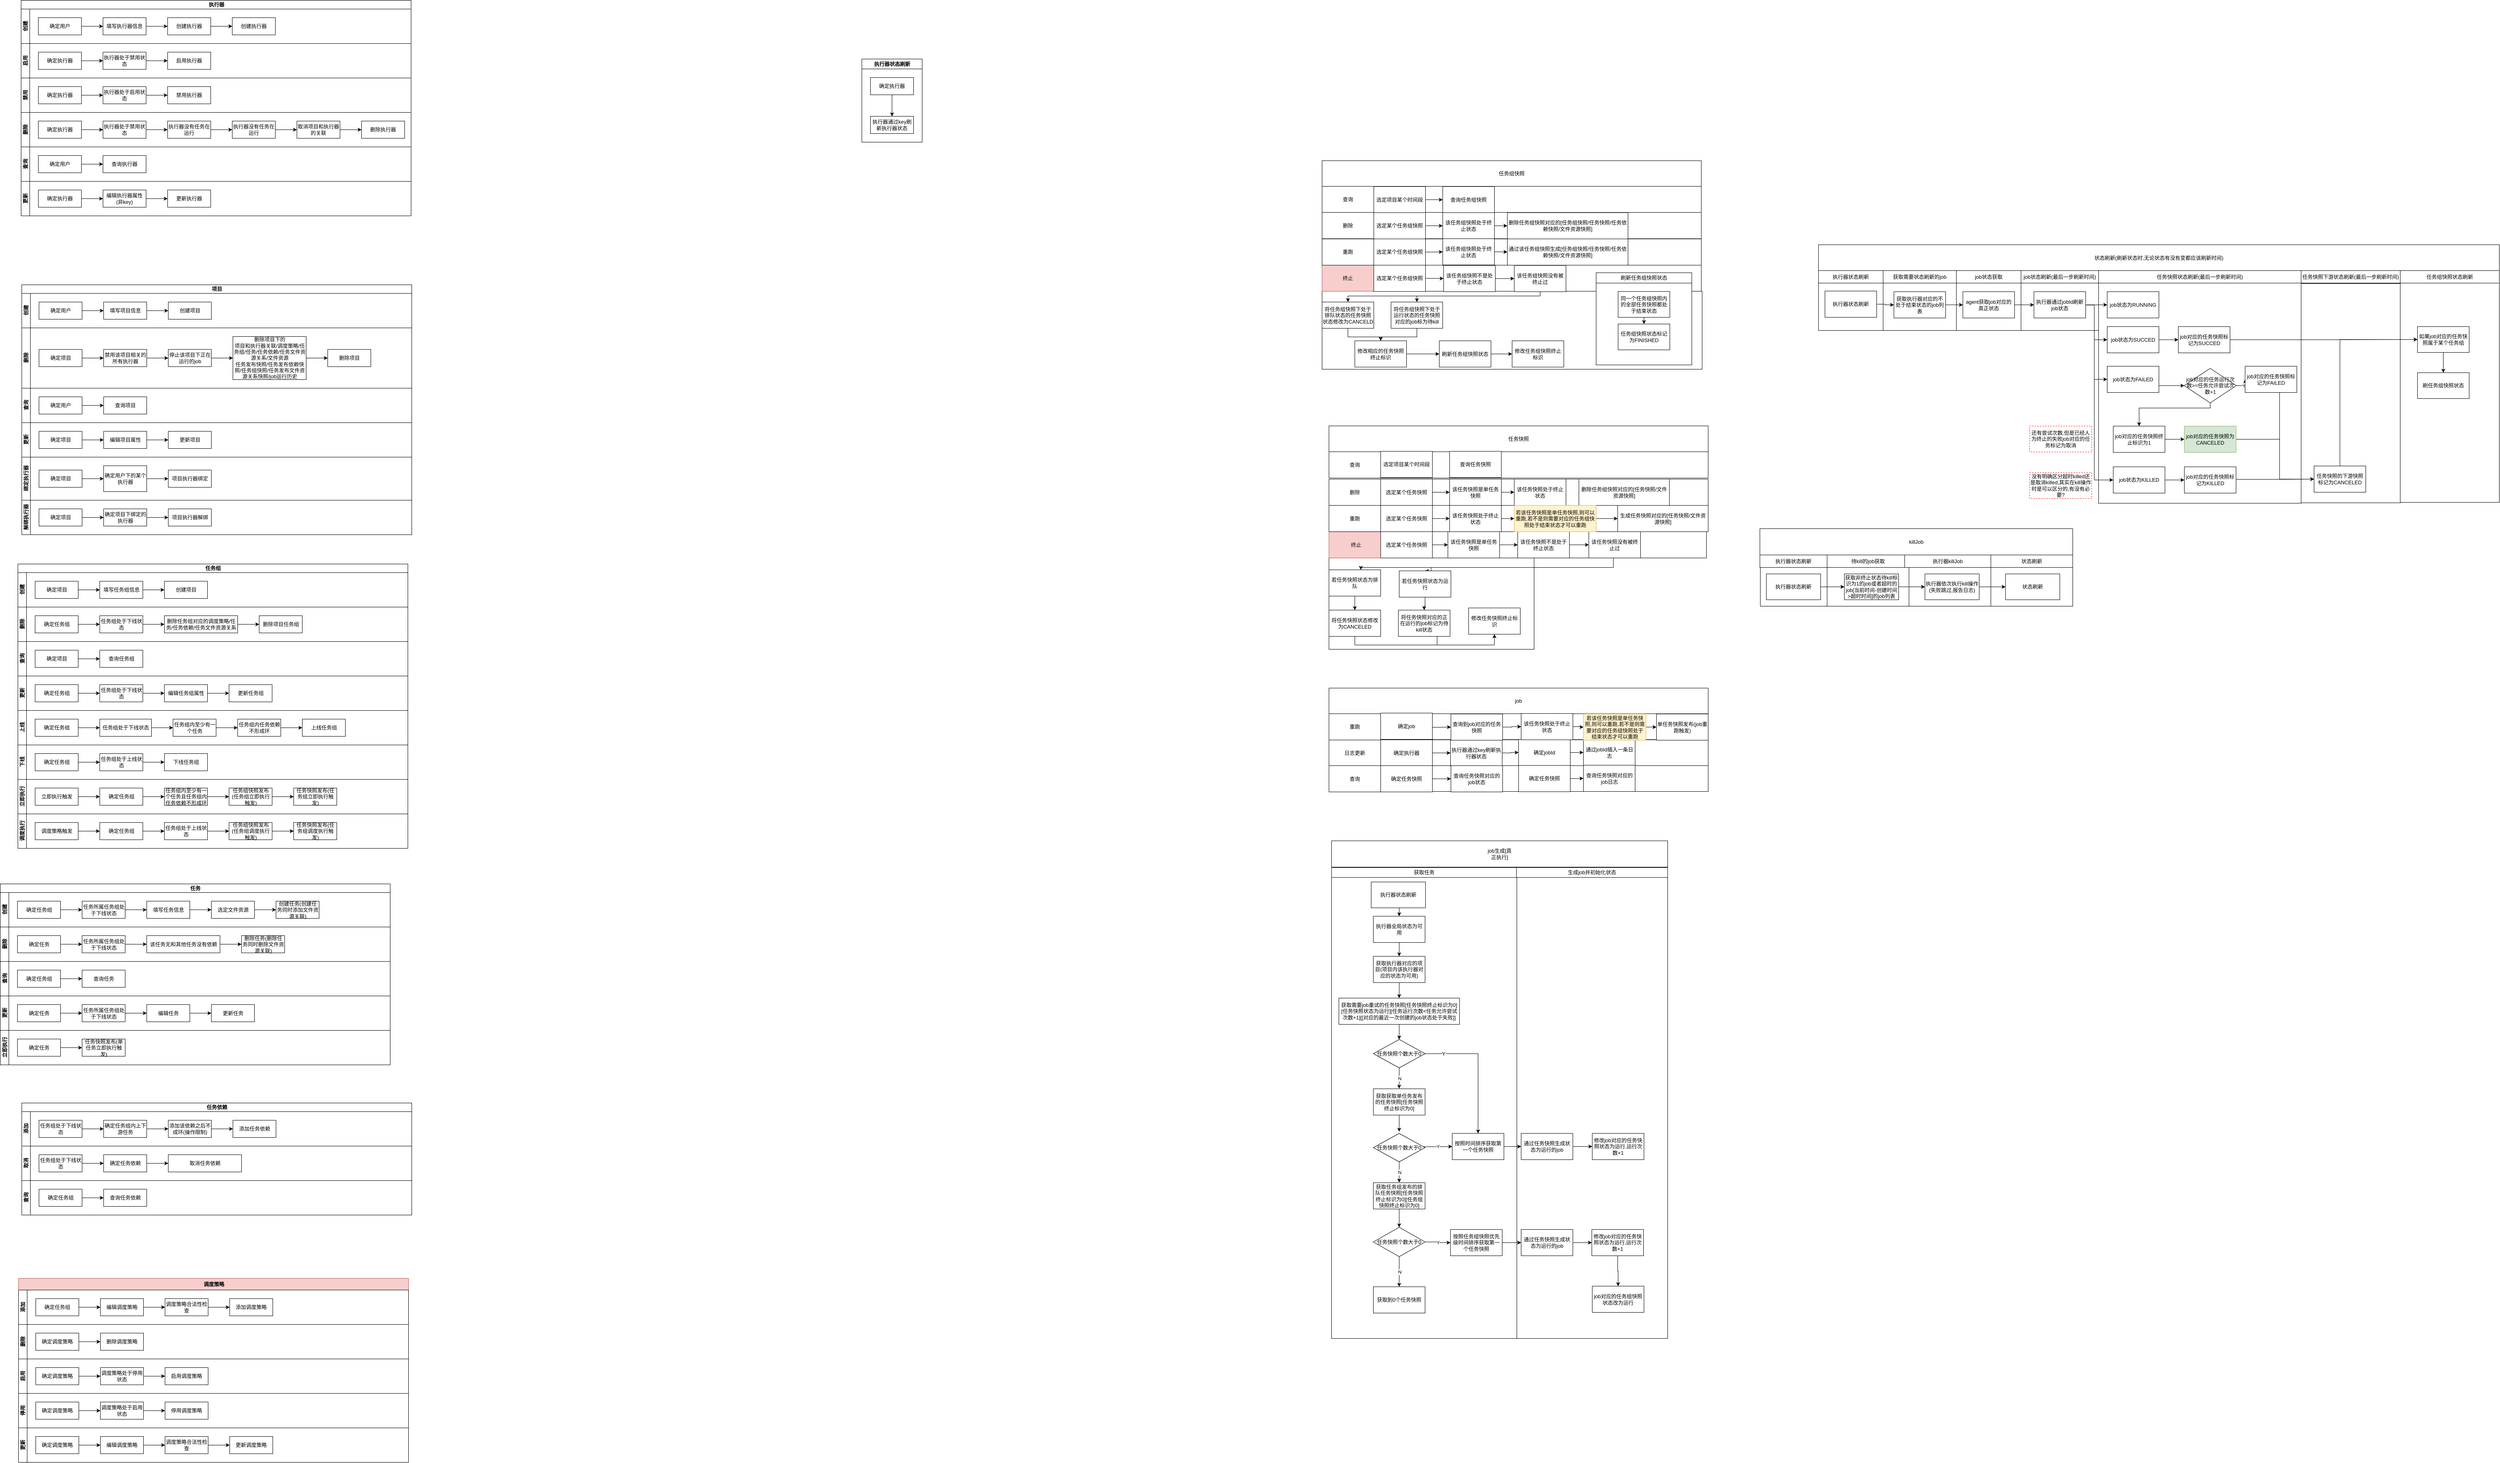 <mxfile pages="1" version="11.2.8" type="github"><diagram id="QJy8FBquUg6471CI0mbo" name="Page-1"><mxGraphModel dx="3889" dy="1901" grid="1" gridSize="10" guides="1" tooltips="1" connect="1" arrows="1" fold="1" page="1" pageScale="1" pageWidth="827" pageHeight="1169" math="0" shadow="0"><root><mxCell id="0"/><mxCell id="1" parent="0"/><mxCell id="w-_zriWHn9Hh-GdeSmWD-13" value="" style="rounded=0;whiteSpace=wrap;html=1;strokeColor=#000000;fillColor=#FFFFFF;" parent="1" vertex="1"><mxGeometry x="2470" y="290" width="190" height="90" as="geometry"/></mxCell><mxCell id="w-_zriWHn9Hh-GdeSmWD-10" value="" style="rounded=0;whiteSpace=wrap;html=1;strokeColor=#000000;fillColor=#FFFFFF;" parent="1" vertex="1"><mxGeometry x="2280" y="290" width="190" height="90" as="geometry"/></mxCell><mxCell id="w-_zriWHn9Hh-GdeSmWD-5" value="" style="rounded=0;whiteSpace=wrap;html=1;strokeColor=#000000;fillColor=#FFFFFF;" parent="1" vertex="1"><mxGeometry x="2090" y="290" width="190" height="90" as="geometry"/></mxCell><mxCell id="w-_zriWHn9Hh-GdeSmWD-7" value="" style="rounded=0;whiteSpace=wrap;html=1;strokeColor=#000000;fillColor=#FFFFFF;" parent="1" vertex="1"><mxGeometry x="1935" y="290" width="155" height="90" as="geometry"/></mxCell><mxCell id="xDmJbw8TGyV0t1AZ2GoZ-87" value="" style="rounded=0;whiteSpace=wrap;html=1;" parent="1" vertex="1"><mxGeometry x="2070" y="-370" width="150" height="110" as="geometry"/></mxCell><mxCell id="0YfJbAxWY2kfpbJMo5Ti-363" value="" style="rounded=0;whiteSpace=wrap;html=1;" parent="1" vertex="1"><mxGeometry x="1038" y="-412" width="760" height="61" as="geometry"/></mxCell><mxCell id="xDmJbw8TGyV0t1AZ2GoZ-25" value="" style="rounded=0;whiteSpace=wrap;html=1;" parent="1" vertex="1"><mxGeometry x="918" y="-351" width="882" height="181" as="geometry"/></mxCell><mxCell id="xDmJbw8TGyV0t1AZ2GoZ-42" value="" style="rounded=0;whiteSpace=wrap;html=1;" parent="1" vertex="1"><mxGeometry x="1554" y="-370" width="222" height="190" as="geometry"/></mxCell><mxCell id="xDmJbw8TGyV0t1AZ2GoZ-8" value="" style="rounded=0;whiteSpace=wrap;html=1;" parent="1" vertex="1"><mxGeometry x="934" y="268" width="476" height="212" as="geometry"/></mxCell><mxCell id="xDmJbw8TGyV0t1AZ2GoZ-3" value="" style="rounded=0;whiteSpace=wrap;html=1;" parent="1" vertex="1"><mxGeometry x="1054" y="690" width="760" height="60" as="geometry"/></mxCell><mxCell id="xDmJbw8TGyV0t1AZ2GoZ-1" value="" style="rounded=0;whiteSpace=wrap;html=1;" parent="1" vertex="1"><mxGeometry x="1050" y="207" width="760" height="61" as="geometry"/></mxCell><mxCell id="V-AtM1k3PXx3-HZumMD--28" value="" style="rounded=0;whiteSpace=wrap;html=1;" parent="1" vertex="1"><mxGeometry x="3420" y="-371" width="230" height="510" as="geometry"/></mxCell><mxCell id="V-AtM1k3PXx3-HZumMD--58" value="" style="rounded=0;whiteSpace=wrap;html=1;" parent="1" vertex="1"><mxGeometry x="3190" y="-369" width="230" height="509" as="geometry"/></mxCell><mxCell id="V-AtM1k3PXx3-HZumMD--27" value="" style="rounded=0;whiteSpace=wrap;html=1;" parent="1" vertex="1"><mxGeometry x="2720" y="-370" width="470" height="511" as="geometry"/></mxCell><mxCell id="V-AtM1k3PXx3-HZumMD--23" value="" style="rounded=0;whiteSpace=wrap;html=1;" parent="1" vertex="1"><mxGeometry x="2540" y="-370" width="180" height="110" as="geometry"/></mxCell><mxCell id="V-AtM1k3PXx3-HZumMD--20" value="" style="rounded=0;whiteSpace=wrap;html=1;" parent="1" vertex="1"><mxGeometry x="2390" y="-370" width="150" height="110" as="geometry"/></mxCell><mxCell id="V-AtM1k3PXx3-HZumMD--17" value="" style="rounded=0;whiteSpace=wrap;html=1;" parent="1" vertex="1"><mxGeometry x="2220" y="-370" width="170" height="110" as="geometry"/></mxCell><mxCell id="V-AtM1k3PXx3-HZumMD--9" value="" style="rounded=0;whiteSpace=wrap;html=1;" parent="1" vertex="1"><mxGeometry x="1370" y="1009.5" width="350" height="1070" as="geometry"/></mxCell><mxCell id="0YfJbAxWY2kfpbJMo5Ti-564" value="" style="rounded=0;whiteSpace=wrap;html=1;" parent="1" vertex="1"><mxGeometry x="940" y="1009.5" width="430" height="1070" as="geometry"/></mxCell><mxCell id="0YfJbAxWY2kfpbJMo5Ti-45" style="edgeStyle=orthogonalEdgeStyle;rounded=0;orthogonalLoop=1;jettySize=auto;html=1;entryX=0;entryY=0.5;entryDx=0;entryDy=0;" parent="1" target="0YfJbAxWY2kfpbJMo5Ti-44" edge="1"><mxGeometry relative="1" as="geometry"><mxPoint x="366" y="-579" as="sourcePoint"/></mxGeometry></mxCell><mxCell id="0YfJbAxWY2kfpbJMo5Ti-75" style="edgeStyle=orthogonalEdgeStyle;rounded=0;orthogonalLoop=1;jettySize=auto;html=1;entryX=0;entryY=0.5;entryDx=0;entryDy=0;" parent="1" target="0YfJbAxWY2kfpbJMo5Ti-72" edge="1"><mxGeometry relative="1" as="geometry"><mxPoint x="226" y="-459" as="sourcePoint"/></mxGeometry></mxCell><mxCell id="0YfJbAxWY2kfpbJMo5Ti-74" style="edgeStyle=orthogonalEdgeStyle;rounded=0;orthogonalLoop=1;jettySize=auto;html=1;entryX=0;entryY=0.5;entryDx=0;entryDy=0;" parent="1" target="0YfJbAxWY2kfpbJMo5Ti-73" edge="1"><mxGeometry relative="1" as="geometry"><mxPoint x="366" y="-459" as="sourcePoint"/></mxGeometry></mxCell><mxCell id="0YfJbAxWY2kfpbJMo5Ti-86" style="edgeStyle=orthogonalEdgeStyle;rounded=0;orthogonalLoop=1;jettySize=auto;html=1;entryX=0;entryY=0.5;entryDx=0;entryDy=0;" parent="1" edge="1"><mxGeometry relative="1" as="geometry"><mxPoint x="246" y="-219" as="targetPoint"/></mxGeometry></mxCell><mxCell id="0YfJbAxWY2kfpbJMo5Ti-88" style="edgeStyle=orthogonalEdgeStyle;rounded=0;orthogonalLoop=1;jettySize=auto;html=1;entryX=0;entryY=0.5;entryDx=0;entryDy=0;" parent="1" edge="1"><mxGeometry relative="1" as="geometry"><mxPoint x="389" y="-219" as="targetPoint"/></mxGeometry></mxCell><mxCell id="0YfJbAxWY2kfpbJMo5Ti-140" style="edgeStyle=orthogonalEdgeStyle;rounded=0;orthogonalLoop=1;jettySize=auto;html=1;entryX=0;entryY=0.5;entryDx=0;entryDy=0;" parent="1" target="0YfJbAxWY2kfpbJMo5Ti-11" edge="1"><mxGeometry relative="1" as="geometry"><mxPoint x="226" y="-579" as="sourcePoint"/></mxGeometry></mxCell><mxCell id="0YfJbAxWY2kfpbJMo5Ti-188" style="edgeStyle=orthogonalEdgeStyle;rounded=0;orthogonalLoop=1;jettySize=auto;html=1;entryX=0;entryY=0.5;entryDx=0;entryDy=0;" parent="1" edge="1"><mxGeometry relative="1" as="geometry"><mxPoint x="473.5" y="839" as="sourcePoint"/></mxGeometry></mxCell><mxCell id="0YfJbAxWY2kfpbJMo5Ti-323" value="任务组快照" style="rounded=0;whiteSpace=wrap;html=1;" parent="1" vertex="1"><mxGeometry x="918" y="-654" width="880" height="60" as="geometry"/></mxCell><mxCell id="0YfJbAxWY2kfpbJMo5Ti-324" value="任务快照" style="rounded=0;whiteSpace=wrap;html=1;" parent="1" vertex="1"><mxGeometry x="934" y="-38.5" width="880" height="60" as="geometry"/></mxCell><mxCell id="0YfJbAxWY2kfpbJMo5Ti-353" value="查询" style="rounded=0;whiteSpace=wrap;html=1;" parent="1" vertex="1"><mxGeometry x="934" y="21.5" width="120" height="61" as="geometry"/></mxCell><mxCell id="0YfJbAxWY2kfpbJMo5Ti-354" value="" style="rounded=0;whiteSpace=wrap;html=1;" parent="1" vertex="1"><mxGeometry x="1054" y="21.5" width="760" height="61" as="geometry"/></mxCell><mxCell id="0YfJbAxWY2kfpbJMo5Ti-355" value="终止" style="rounded=0;whiteSpace=wrap;html=1;fillColor=#f8cecc;strokeColor=#b85450;" parent="1" vertex="1"><mxGeometry x="934" y="207" width="126" height="61" as="geometry"/></mxCell><mxCell id="0YfJbAxWY2kfpbJMo5Ti-357" value="删除" style="rounded=0;whiteSpace=wrap;html=1;" parent="1" vertex="1"><mxGeometry x="934" y="85" width="120" height="61" as="geometry"/></mxCell><mxCell id="0YfJbAxWY2kfpbJMo5Ti-358" value="" style="rounded=0;whiteSpace=wrap;html=1;" parent="1" vertex="1"><mxGeometry x="1054" y="85" width="760" height="61" as="geometry"/></mxCell><mxCell id="0YfJbAxWY2kfpbJMo5Ti-360" value="查询" style="rounded=0;whiteSpace=wrap;html=1;" parent="1" vertex="1"><mxGeometry x="918" y="-594.5" width="120" height="61" as="geometry"/></mxCell><mxCell id="0YfJbAxWY2kfpbJMo5Ti-361" value="" style="rounded=0;whiteSpace=wrap;html=1;" parent="1" vertex="1"><mxGeometry x="1038" y="-594.5" width="760" height="61" as="geometry"/></mxCell><mxCell id="0YfJbAxWY2kfpbJMo5Ti-362" value="终止" style="rounded=0;whiteSpace=wrap;html=1;fillColor=#f8cecc;strokeColor=#b85450;" parent="1" vertex="1"><mxGeometry x="918" y="-412" width="120" height="61" as="geometry"/></mxCell><mxCell id="0YfJbAxWY2kfpbJMo5Ti-364" value="删除" style="rounded=0;whiteSpace=wrap;html=1;" parent="1" vertex="1"><mxGeometry x="918" y="-534" width="120" height="61" as="geometry"/></mxCell><mxCell id="0YfJbAxWY2kfpbJMo5Ti-365" value="" style="rounded=0;whiteSpace=wrap;html=1;" parent="1" vertex="1"><mxGeometry x="1038" y="-534" width="760" height="61" as="geometry"/></mxCell><mxCell id="0YfJbAxWY2kfpbJMo5Ti-371" value="" style="edgeStyle=orthogonalEdgeStyle;rounded=0;orthogonalLoop=1;jettySize=auto;html=1;" parent="1" edge="1"><mxGeometry relative="1" as="geometry"><mxPoint x="330" y="970" as="sourcePoint"/></mxGeometry></mxCell><mxCell id="0YfJbAxWY2kfpbJMo5Ti-406" value="重跑" style="rounded=0;whiteSpace=wrap;html=1;" parent="1" vertex="1"><mxGeometry x="918" y="-472.5" width="120" height="61" as="geometry"/></mxCell><mxCell id="0YfJbAxWY2kfpbJMo5Ti-407" value="" style="rounded=0;whiteSpace=wrap;html=1;" parent="1" vertex="1"><mxGeometry x="1038" y="-472.5" width="760" height="61" as="geometry"/></mxCell><mxCell id="0YfJbAxWY2kfpbJMo5Ti-408" value="重跑" style="rounded=0;whiteSpace=wrap;html=1;" parent="1" vertex="1"><mxGeometry x="934" y="146" width="120" height="61" as="geometry"/></mxCell><mxCell id="0YfJbAxWY2kfpbJMo5Ti-409" value="" style="rounded=0;whiteSpace=wrap;html=1;" parent="1" vertex="1"><mxGeometry x="1054" y="146" width="760" height="61" as="geometry"/></mxCell><mxCell id="0YfJbAxWY2kfpbJMo5Ti-420" value="状态刷新(刷新状态时,无论状态有没有变都应该刷新时间)" style="rounded=0;whiteSpace=wrap;html=1;" parent="1" vertex="1"><mxGeometry x="2070" y="-459" width="1580" height="61" as="geometry"/></mxCell><mxCell id="0YfJbAxWY2kfpbJMo5Ti-422" value="job" style="rounded=0;whiteSpace=wrap;html=1;" parent="1" vertex="1"><mxGeometry x="934" y="570" width="880" height="60" as="geometry"/></mxCell><mxCell id="0YfJbAxWY2kfpbJMo5Ti-423" value="job生成[真&lt;br&gt;正执行]" style="rounded=0;whiteSpace=wrap;html=1;" parent="1" vertex="1"><mxGeometry x="940" y="924.5" width="780" height="61" as="geometry"/></mxCell><mxCell id="0YfJbAxWY2kfpbJMo5Ti-427" value="重跑" style="rounded=0;whiteSpace=wrap;html=1;" parent="1" vertex="1"><mxGeometry x="934" y="629.5" width="120" height="61" as="geometry"/></mxCell><mxCell id="0YfJbAxWY2kfpbJMo5Ti-429" value="日志更新" style="rounded=0;whiteSpace=wrap;html=1;" parent="1" vertex="1"><mxGeometry x="934" y="690.5" width="120" height="61" as="geometry"/></mxCell><mxCell id="0YfJbAxWY2kfpbJMo5Ti-433" value="查询" style="rounded=0;whiteSpace=wrap;html=1;" parent="1" vertex="1"><mxGeometry x="934" y="750" width="120" height="61" as="geometry"/></mxCell><mxCell id="0YfJbAxWY2kfpbJMo5Ti-475" style="edgeStyle=orthogonalEdgeStyle;rounded=0;orthogonalLoop=1;jettySize=auto;html=1;entryX=0;entryY=0.5;entryDx=0;entryDy=0;" parent="1" source="0YfJbAxWY2kfpbJMo5Ti-473" target="0YfJbAxWY2kfpbJMo5Ti-474" edge="1"><mxGeometry relative="1" as="geometry"/></mxCell><mxCell id="0YfJbAxWY2kfpbJMo5Ti-473" value="选定项目某个时间段" style="rounded=0;whiteSpace=wrap;html=1;" parent="1" vertex="1"><mxGeometry x="1038" y="-594" width="120" height="61" as="geometry"/></mxCell><mxCell id="0YfJbAxWY2kfpbJMo5Ti-474" value="查询任务组快照" style="rounded=0;whiteSpace=wrap;html=1;" parent="1" vertex="1"><mxGeometry x="1198" y="-594" width="120" height="61" as="geometry"/></mxCell><mxCell id="0YfJbAxWY2kfpbJMo5Ti-478" style="edgeStyle=orthogonalEdgeStyle;rounded=0;orthogonalLoop=1;jettySize=auto;html=1;entryX=0;entryY=0.5;entryDx=0;entryDy=0;" parent="1" source="0YfJbAxWY2kfpbJMo5Ti-476" target="0YfJbAxWY2kfpbJMo5Ti-477" edge="1"><mxGeometry relative="1" as="geometry"/></mxCell><mxCell id="0YfJbAxWY2kfpbJMo5Ti-476" value="选定某个任务组快照" style="rounded=0;whiteSpace=wrap;html=1;" parent="1" vertex="1"><mxGeometry x="1038" y="-411.5" width="120" height="61" as="geometry"/></mxCell><mxCell id="0YfJbAxWY2kfpbJMo5Ti-480" style="edgeStyle=orthogonalEdgeStyle;rounded=0;orthogonalLoop=1;jettySize=auto;html=1;entryX=0;entryY=0.5;entryDx=0;entryDy=0;" parent="1" source="0YfJbAxWY2kfpbJMo5Ti-477" target="0YfJbAxWY2kfpbJMo5Ti-479" edge="1"><mxGeometry relative="1" as="geometry"/></mxCell><mxCell id="0YfJbAxWY2kfpbJMo5Ti-477" value="&lt;span style=&quot;white-space: normal&quot;&gt;该任务组快照不是处于终止状态&lt;/span&gt;" style="rounded=0;whiteSpace=wrap;html=1;" parent="1" vertex="1"><mxGeometry x="1200" y="-411" width="120" height="61" as="geometry"/></mxCell><mxCell id="YAm2MCHicBzfRVdW9YsO-2" style="edgeStyle=orthogonalEdgeStyle;rounded=0;orthogonalLoop=1;jettySize=auto;html=1;entryX=0.5;entryY=0;entryDx=0;entryDy=0;" edge="1" parent="1" source="0YfJbAxWY2kfpbJMo5Ti-479" target="0YfJbAxWY2kfpbJMo5Ti-481"><mxGeometry relative="1" as="geometry"><Array as="points"><mxPoint x="1424" y="-340"/><mxPoint x="978" y="-340"/></Array></mxGeometry></mxCell><mxCell id="YAm2MCHicBzfRVdW9YsO-3" style="edgeStyle=orthogonalEdgeStyle;rounded=0;orthogonalLoop=1;jettySize=auto;html=1;" edge="1" parent="1" source="0YfJbAxWY2kfpbJMo5Ti-479" target="xDmJbw8TGyV0t1AZ2GoZ-36"><mxGeometry relative="1" as="geometry"><Array as="points"><mxPoint x="1424" y="-340"/><mxPoint x="1138" y="-340"/></Array></mxGeometry></mxCell><mxCell id="0YfJbAxWY2kfpbJMo5Ti-479" value="该任务组快照没有被终止过" style="rounded=0;whiteSpace=wrap;html=1;" parent="1" vertex="1"><mxGeometry x="1364" y="-411" width="120" height="61" as="geometry"/></mxCell><mxCell id="xDmJbw8TGyV0t1AZ2GoZ-44" style="edgeStyle=orthogonalEdgeStyle;rounded=0;orthogonalLoop=1;jettySize=auto;html=1;entryX=0.5;entryY=0;entryDx=0;entryDy=0;" parent="1" source="0YfJbAxWY2kfpbJMo5Ti-481" target="xDmJbw8TGyV0t1AZ2GoZ-26" edge="1"><mxGeometry relative="1" as="geometry"/></mxCell><mxCell id="0YfJbAxWY2kfpbJMo5Ti-481" value="将任务组快照下处于排队状态的任务快照状态修改为CANCELD" style="rounded=0;whiteSpace=wrap;html=1;" parent="1" vertex="1"><mxGeometry x="918" y="-326" width="120" height="61" as="geometry"/></mxCell><mxCell id="0YfJbAxWY2kfpbJMo5Ti-487" style="edgeStyle=orthogonalEdgeStyle;rounded=0;orthogonalLoop=1;jettySize=auto;html=1;entryX=0;entryY=0.5;entryDx=0;entryDy=0;" parent="1" source="0YfJbAxWY2kfpbJMo5Ti-485" target="0YfJbAxWY2kfpbJMo5Ti-486" edge="1"><mxGeometry relative="1" as="geometry"/></mxCell><mxCell id="0YfJbAxWY2kfpbJMo5Ti-485" value="选定某个任务组快照" style="rounded=0;whiteSpace=wrap;html=1;" parent="1" vertex="1"><mxGeometry x="1038" y="-533.5" width="120" height="61" as="geometry"/></mxCell><mxCell id="0YfJbAxWY2kfpbJMo5Ti-490" style="edgeStyle=orthogonalEdgeStyle;rounded=0;orthogonalLoop=1;jettySize=auto;html=1;entryX=0;entryY=0.5;entryDx=0;entryDy=0;" parent="1" source="0YfJbAxWY2kfpbJMo5Ti-486" target="0YfJbAxWY2kfpbJMo5Ti-488" edge="1"><mxGeometry relative="1" as="geometry"/></mxCell><mxCell id="0YfJbAxWY2kfpbJMo5Ti-486" value="该任务组快照处于终止状态" style="rounded=0;whiteSpace=wrap;html=1;" parent="1" vertex="1"><mxGeometry x="1198" y="-533.5" width="120" height="61" as="geometry"/></mxCell><mxCell id="0YfJbAxWY2kfpbJMo5Ti-488" value="删除任务组快照对应的[任务组快照/任务快照/任务依赖快照/文件资源快照]" style="rounded=0;whiteSpace=wrap;html=1;" parent="1" vertex="1"><mxGeometry x="1348" y="-533.5" width="280" height="61" as="geometry"/></mxCell><mxCell id="0YfJbAxWY2kfpbJMo5Ti-495" style="edgeStyle=orthogonalEdgeStyle;rounded=0;orthogonalLoop=1;jettySize=auto;html=1;entryX=0;entryY=0.5;entryDx=0;entryDy=0;" parent="1" source="0YfJbAxWY2kfpbJMo5Ti-492" target="0YfJbAxWY2kfpbJMo5Ti-493" edge="1"><mxGeometry relative="1" as="geometry"/></mxCell><mxCell id="0YfJbAxWY2kfpbJMo5Ti-492" value="选定某个任务组快照" style="rounded=0;whiteSpace=wrap;html=1;" parent="1" vertex="1"><mxGeometry x="1038" y="-472.5" width="120" height="61" as="geometry"/></mxCell><mxCell id="0YfJbAxWY2kfpbJMo5Ti-497" style="edgeStyle=orthogonalEdgeStyle;rounded=0;orthogonalLoop=1;jettySize=auto;html=1;entryX=0;entryY=0.5;entryDx=0;entryDy=0;" parent="1" source="0YfJbAxWY2kfpbJMo5Ti-493" target="0YfJbAxWY2kfpbJMo5Ti-496" edge="1"><mxGeometry relative="1" as="geometry"/></mxCell><mxCell id="0YfJbAxWY2kfpbJMo5Ti-493" value="该任务组快照处于终止状态" style="rounded=0;whiteSpace=wrap;html=1;" parent="1" vertex="1"><mxGeometry x="1198" y="-473" width="120" height="61" as="geometry"/></mxCell><mxCell id="0YfJbAxWY2kfpbJMo5Ti-496" value="通过该任务组快照生成[任务组快照/任务快照/任务依赖快照/文件资源快照]" style="rounded=0;whiteSpace=wrap;html=1;" parent="1" vertex="1"><mxGeometry x="1348" y="-472.5" width="280" height="61" as="geometry"/></mxCell><mxCell id="0YfJbAxWY2kfpbJMo5Ti-498" value="选定项目某个时间段" style="rounded=0;whiteSpace=wrap;html=1;" parent="1" vertex="1"><mxGeometry x="1054" y="20.5" width="120" height="61" as="geometry"/></mxCell><mxCell id="0YfJbAxWY2kfpbJMo5Ti-499" value="查询任务快照" style="rounded=0;whiteSpace=wrap;html=1;" parent="1" vertex="1"><mxGeometry x="1214" y="20.5" width="120" height="61" as="geometry"/></mxCell><mxCell id="0YfJbAxWY2kfpbJMo5Ti-506" style="edgeStyle=orthogonalEdgeStyle;rounded=0;orthogonalLoop=1;jettySize=auto;html=1;entryX=0;entryY=0.5;entryDx=0;entryDy=0;" parent="1" source="0YfJbAxWY2kfpbJMo5Ti-501" target="0YfJbAxWY2kfpbJMo5Ti-505" edge="1"><mxGeometry relative="1" as="geometry"/></mxCell><mxCell id="0YfJbAxWY2kfpbJMo5Ti-501" value="选定某个任务快照" style="rounded=0;whiteSpace=wrap;html=1;" parent="1" vertex="1"><mxGeometry x="1054" y="207" width="120" height="61" as="geometry"/></mxCell><mxCell id="0YfJbAxWY2kfpbJMo5Ti-508" style="edgeStyle=orthogonalEdgeStyle;rounded=0;orthogonalLoop=1;jettySize=auto;html=1;entryX=0;entryY=0.5;entryDx=0;entryDy=0;" parent="1" source="0YfJbAxWY2kfpbJMo5Ti-502" target="0YfJbAxWY2kfpbJMo5Ti-503" edge="1"><mxGeometry relative="1" as="geometry"/></mxCell><mxCell id="0YfJbAxWY2kfpbJMo5Ti-502" value="&lt;span style=&quot;white-space: normal&quot;&gt;该任务快照不是处于终止状态&lt;/span&gt;" style="rounded=0;whiteSpace=wrap;html=1;" parent="1" vertex="1"><mxGeometry x="1372" y="207" width="120" height="61" as="geometry"/></mxCell><mxCell id="8M06xICYR2HaknJNxaeO-18" style="edgeStyle=orthogonalEdgeStyle;rounded=0;orthogonalLoop=1;jettySize=auto;html=1;" parent="1" source="0YfJbAxWY2kfpbJMo5Ti-503" target="xDmJbw8TGyV0t1AZ2GoZ-11" edge="1"><mxGeometry relative="1" as="geometry"><Array as="points"><mxPoint x="1594" y="290"/><mxPoint x="1008" y="290"/></Array></mxGeometry></mxCell><mxCell id="8M06xICYR2HaknJNxaeO-19" style="edgeStyle=orthogonalEdgeStyle;rounded=0;orthogonalLoop=1;jettySize=auto;html=1;entryX=0.5;entryY=0;entryDx=0;entryDy=0;" parent="1" source="0YfJbAxWY2kfpbJMo5Ti-503" target="xDmJbw8TGyV0t1AZ2GoZ-21" edge="1"><mxGeometry relative="1" as="geometry"><Array as="points"><mxPoint x="1594" y="290"/><mxPoint x="1171" y="290"/></Array></mxGeometry></mxCell><mxCell id="0YfJbAxWY2kfpbJMo5Ti-503" value="该任务快照没有被终止过" style="rounded=0;whiteSpace=wrap;html=1;" parent="1" vertex="1"><mxGeometry x="1537" y="207" width="120" height="61" as="geometry"/></mxCell><mxCell id="0YfJbAxWY2kfpbJMo5Ti-507" style="edgeStyle=orthogonalEdgeStyle;rounded=0;orthogonalLoop=1;jettySize=auto;html=1;entryX=0;entryY=0.5;entryDx=0;entryDy=0;" parent="1" source="0YfJbAxWY2kfpbJMo5Ti-505" target="0YfJbAxWY2kfpbJMo5Ti-502" edge="1"><mxGeometry relative="1" as="geometry"/></mxCell><mxCell id="0YfJbAxWY2kfpbJMo5Ti-505" value="该任务快照是单任务快照" style="rounded=0;whiteSpace=wrap;html=1;" parent="1" vertex="1"><mxGeometry x="1210" y="207" width="120" height="61" as="geometry"/></mxCell><mxCell id="0YfJbAxWY2kfpbJMo5Ti-515" style="edgeStyle=orthogonalEdgeStyle;rounded=0;orthogonalLoop=1;jettySize=auto;html=1;entryX=0;entryY=0.5;entryDx=0;entryDy=0;" parent="1" source="0YfJbAxWY2kfpbJMo5Ti-510" target="0YfJbAxWY2kfpbJMo5Ti-514" edge="1"><mxGeometry relative="1" as="geometry"/></mxCell><mxCell id="0YfJbAxWY2kfpbJMo5Ti-510" value="选定某个任务快照" style="rounded=0;whiteSpace=wrap;html=1;" parent="1" vertex="1"><mxGeometry x="1054" y="85" width="120" height="61" as="geometry"/></mxCell><mxCell id="0YfJbAxWY2kfpbJMo5Ti-511" value="该任务快照处于终止状态" style="rounded=0;whiteSpace=wrap;html=1;" parent="1" vertex="1"><mxGeometry x="1364" y="85" width="120" height="61" as="geometry"/></mxCell><mxCell id="0YfJbAxWY2kfpbJMo5Ti-512" value="删除任务组快照对应的[任务快照/文件资源快照]" style="rounded=0;whiteSpace=wrap;html=1;" parent="1" vertex="1"><mxGeometry x="1514" y="85" width="210" height="61" as="geometry"/></mxCell><mxCell id="0YfJbAxWY2kfpbJMo5Ti-516" style="edgeStyle=orthogonalEdgeStyle;rounded=0;orthogonalLoop=1;jettySize=auto;html=1;entryX=0;entryY=0.5;entryDx=0;entryDy=0;" parent="1" source="0YfJbAxWY2kfpbJMo5Ti-514" target="0YfJbAxWY2kfpbJMo5Ti-511" edge="1"><mxGeometry relative="1" as="geometry"/></mxCell><mxCell id="0YfJbAxWY2kfpbJMo5Ti-514" value="该任务快照是单任务快照" style="rounded=0;whiteSpace=wrap;html=1;" parent="1" vertex="1"><mxGeometry x="1214" y="85" width="120" height="61" as="geometry"/></mxCell><mxCell id="0YfJbAxWY2kfpbJMo5Ti-562" style="edgeStyle=orthogonalEdgeStyle;rounded=0;orthogonalLoop=1;jettySize=auto;html=1;entryX=0;entryY=0.5;entryDx=0;entryDy=0;" parent="1" source="0YfJbAxWY2kfpbJMo5Ti-517" target="0YfJbAxWY2kfpbJMo5Ti-519" edge="1"><mxGeometry relative="1" as="geometry"/></mxCell><mxCell id="0YfJbAxWY2kfpbJMo5Ti-517" value="选定某个任务快照" style="rounded=0;whiteSpace=wrap;html=1;" parent="1" vertex="1"><mxGeometry x="1054" y="146" width="120" height="61" as="geometry"/></mxCell><mxCell id="0YfJbAxWY2kfpbJMo5Ti-563" style="edgeStyle=orthogonalEdgeStyle;rounded=0;orthogonalLoop=1;jettySize=auto;html=1;entryX=0;entryY=0.5;entryDx=0;entryDy=0;" parent="1" source="0YfJbAxWY2kfpbJMo5Ti-518" target="0YfJbAxWY2kfpbJMo5Ti-560" edge="1"><mxGeometry relative="1" as="geometry"/></mxCell><mxCell id="0YfJbAxWY2kfpbJMo5Ti-518" value="若该任务快照是单任务快照,则可以重跑,若不是则需要对应的任务组快照处于结束状态才可以重跑" style="rounded=0;whiteSpace=wrap;html=1;fillColor=#fff2cc;strokeColor=#d6b656;" parent="1" vertex="1"><mxGeometry x="1364" y="146" width="190" height="61" as="geometry"/></mxCell><mxCell id="0YfJbAxWY2kfpbJMo5Ti-561" style="edgeStyle=orthogonalEdgeStyle;rounded=0;orthogonalLoop=1;jettySize=auto;html=1;entryX=0;entryY=0.5;entryDx=0;entryDy=0;" parent="1" source="0YfJbAxWY2kfpbJMo5Ti-519" target="0YfJbAxWY2kfpbJMo5Ti-518" edge="1"><mxGeometry relative="1" as="geometry"/></mxCell><mxCell id="0YfJbAxWY2kfpbJMo5Ti-519" value="该任务快照处于终止状态" style="rounded=0;whiteSpace=wrap;html=1;" parent="1" vertex="1"><mxGeometry x="1214" y="146" width="120" height="61" as="geometry"/></mxCell><mxCell id="0YfJbAxWY2kfpbJMo5Ti-524" style="edgeStyle=orthogonalEdgeStyle;rounded=0;orthogonalLoop=1;jettySize=auto;html=1;entryX=0.5;entryY=0;entryDx=0;entryDy=0;" parent="1" source="0YfJbAxWY2kfpbJMo5Ti-520" target="0YfJbAxWY2kfpbJMo5Ti-522" edge="1"><mxGeometry relative="1" as="geometry"/></mxCell><mxCell id="0YfJbAxWY2kfpbJMo5Ti-520" value="执行器全局状态为可用" style="rounded=0;whiteSpace=wrap;html=1;" parent="1" vertex="1"><mxGeometry x="1037" y="1099.5" width="120" height="61" as="geometry"/></mxCell><mxCell id="0YfJbAxWY2kfpbJMo5Ti-523" style="edgeStyle=orthogonalEdgeStyle;rounded=0;orthogonalLoop=1;jettySize=auto;html=1;entryX=0.5;entryY=0;entryDx=0;entryDy=0;" parent="1" target="0YfJbAxWY2kfpbJMo5Ti-520" edge="1"><mxGeometry relative="1" as="geometry"><mxPoint x="1097" y="1079.5" as="sourcePoint"/></mxGeometry></mxCell><mxCell id="0YfJbAxWY2kfpbJMo5Ti-527" style="edgeStyle=orthogonalEdgeStyle;rounded=0;orthogonalLoop=1;jettySize=auto;html=1;entryX=0.5;entryY=0;entryDx=0;entryDy=0;" parent="1" source="0YfJbAxWY2kfpbJMo5Ti-522" target="0YfJbAxWY2kfpbJMo5Ti-526" edge="1"><mxGeometry relative="1" as="geometry"/></mxCell><mxCell id="0YfJbAxWY2kfpbJMo5Ti-522" value="获取执行器对应的项目(项目内该执行器对应的状态为可用)" style="rounded=0;whiteSpace=wrap;html=1;" parent="1" vertex="1"><mxGeometry x="1037" y="1192.5" width="120" height="61" as="geometry"/></mxCell><mxCell id="0YfJbAxWY2kfpbJMo5Ti-532" style="edgeStyle=orthogonalEdgeStyle;rounded=0;orthogonalLoop=1;jettySize=auto;html=1;entryX=0;entryY=0.5;entryDx=0;entryDy=0;" parent="1" source="0YfJbAxWY2kfpbJMo5Ti-526" target="0YfJbAxWY2kfpbJMo5Ti-529" edge="1"><mxGeometry relative="1" as="geometry"/></mxCell><mxCell id="0YfJbAxWY2kfpbJMo5Ti-526" value="获取需要job重试的任务快照[任务快照终止标识为0][任务快照状态为运行][任务运行次数&amp;lt;任务允许尝试次数+1][[对应的最近一次创建的job状态处于失败]]" style="rounded=0;whiteSpace=wrap;html=1;" parent="1" vertex="1"><mxGeometry x="957" y="1289.5" width="280" height="61" as="geometry"/></mxCell><mxCell id="0YfJbAxWY2kfpbJMo5Ti-534" value="N" style="edgeStyle=orthogonalEdgeStyle;rounded=0;orthogonalLoop=1;jettySize=auto;html=1;" parent="1" source="0YfJbAxWY2kfpbJMo5Ti-529" edge="1"><mxGeometry relative="1" as="geometry"><mxPoint x="1097" y="1499.5" as="targetPoint"/></mxGeometry></mxCell><mxCell id="0YfJbAxWY2kfpbJMo5Ti-577" style="edgeStyle=orthogonalEdgeStyle;rounded=0;orthogonalLoop=1;jettySize=auto;html=1;entryX=0.5;entryY=0;entryDx=0;entryDy=0;" parent="1" source="0YfJbAxWY2kfpbJMo5Ti-529" target="0YfJbAxWY2kfpbJMo5Ti-549" edge="1"><mxGeometry relative="1" as="geometry"/></mxCell><mxCell id="0YfJbAxWY2kfpbJMo5Ti-578" value="Y" style="text;html=1;resizable=0;points=[];align=center;verticalAlign=middle;labelBackgroundColor=#ffffff;" parent="0YfJbAxWY2kfpbJMo5Ti-577" vertex="1" connectable="0"><mxGeometry x="-0.721" relative="1" as="geometry"><mxPoint as="offset"/></mxGeometry></mxCell><mxCell id="0YfJbAxWY2kfpbJMo5Ti-529" value="任务快照个数大于0" style="rhombus;whiteSpace=wrap;html=1;direction=south;" parent="1" vertex="1"><mxGeometry x="1037" y="1385.5" width="120" height="66" as="geometry"/></mxCell><mxCell id="0YfJbAxWY2kfpbJMo5Ti-539" style="edgeStyle=orthogonalEdgeStyle;rounded=0;orthogonalLoop=1;jettySize=auto;html=1;" parent="1" source="0YfJbAxWY2kfpbJMo5Ti-535" edge="1"><mxGeometry relative="1" as="geometry"><mxPoint x="1097" y="1599.5" as="targetPoint"/></mxGeometry></mxCell><mxCell id="0YfJbAxWY2kfpbJMo5Ti-535" value="获取获取单任务发布的任务快照[任务快照终止标识为0]" style="rounded=0;whiteSpace=wrap;html=1;" parent="1" vertex="1"><mxGeometry x="1037" y="1500" width="120" height="61" as="geometry"/></mxCell><mxCell id="0YfJbAxWY2kfpbJMo5Ti-537" value="N" style="edgeStyle=orthogonalEdgeStyle;rounded=0;orthogonalLoop=1;jettySize=auto;html=1;" parent="1" source="0YfJbAxWY2kfpbJMo5Ti-538" edge="1"><mxGeometry relative="1" as="geometry"><mxPoint x="1097" y="1717.5" as="targetPoint"/></mxGeometry></mxCell><mxCell id="0YfJbAxWY2kfpbJMo5Ti-576" value="Y" style="edgeStyle=orthogonalEdgeStyle;rounded=0;orthogonalLoop=1;jettySize=auto;html=1;entryX=0;entryY=0.5;entryDx=0;entryDy=0;" parent="1" source="0YfJbAxWY2kfpbJMo5Ti-538" target="0YfJbAxWY2kfpbJMo5Ti-549" edge="1"><mxGeometry relative="1" as="geometry"><Array as="points"><mxPoint x="1180" y="1634.5"/><mxPoint x="1180" y="1634.5"/></Array></mxGeometry></mxCell><mxCell id="0YfJbAxWY2kfpbJMo5Ti-538" value="任务快照个数大于0" style="rhombus;whiteSpace=wrap;html=1;direction=south;" parent="1" vertex="1"><mxGeometry x="1037" y="1603.5" width="120" height="66" as="geometry"/></mxCell><mxCell id="0YfJbAxWY2kfpbJMo5Ti-544" style="edgeStyle=orthogonalEdgeStyle;rounded=0;orthogonalLoop=1;jettySize=auto;html=1;entryX=0;entryY=0.5;entryDx=0;entryDy=0;" parent="1" source="0YfJbAxWY2kfpbJMo5Ti-545" target="0YfJbAxWY2kfpbJMo5Ti-548" edge="1"><mxGeometry relative="1" as="geometry"><mxPoint x="1097" y="1817.5" as="targetPoint"/></mxGeometry></mxCell><mxCell id="0YfJbAxWY2kfpbJMo5Ti-545" value="&lt;span style=&quot;text-align: left&quot;&gt;获取任务组发布的排队任务快照&lt;/span&gt;[任务快照终止标识为0][任务组快照终止标识为0]" style="rounded=0;whiteSpace=wrap;html=1;" parent="1" vertex="1"><mxGeometry x="1037" y="1718" width="120" height="61" as="geometry"/></mxCell><mxCell id="0YfJbAxWY2kfpbJMo5Ti-547" value="N" style="edgeStyle=orthogonalEdgeStyle;rounded=0;orthogonalLoop=1;jettySize=auto;html=1;" parent="1" source="0YfJbAxWY2kfpbJMo5Ti-548" edge="1"><mxGeometry relative="1" as="geometry"><mxPoint x="1097" y="1959.5" as="targetPoint"/></mxGeometry></mxCell><mxCell id="0YfJbAxWY2kfpbJMo5Ti-584" value="Y" style="edgeStyle=orthogonalEdgeStyle;rounded=0;orthogonalLoop=1;jettySize=auto;html=1;entryX=0;entryY=0.5;entryDx=0;entryDy=0;" parent="1" source="0YfJbAxWY2kfpbJMo5Ti-548" target="0YfJbAxWY2kfpbJMo5Ti-581" edge="1"><mxGeometry relative="1" as="geometry"/></mxCell><mxCell id="0YfJbAxWY2kfpbJMo5Ti-548" value="任务快照个数大于0" style="rhombus;whiteSpace=wrap;html=1;direction=south;" parent="1" vertex="1"><mxGeometry x="1037" y="1821.5" width="120" height="68" as="geometry"/></mxCell><mxCell id="0YfJbAxWY2kfpbJMo5Ti-592" style="edgeStyle=orthogonalEdgeStyle;rounded=0;orthogonalLoop=1;jettySize=auto;html=1;entryX=0;entryY=0.5;entryDx=0;entryDy=0;" parent="1" source="0YfJbAxWY2kfpbJMo5Ti-549" target="0YfJbAxWY2kfpbJMo5Ti-591" edge="1"><mxGeometry relative="1" as="geometry"/></mxCell><mxCell id="0YfJbAxWY2kfpbJMo5Ti-549" value="按照时间排序获取第一个任务快照" style="rounded=0;whiteSpace=wrap;html=1;" parent="1" vertex="1"><mxGeometry x="1220" y="1603.5" width="120" height="61" as="geometry"/></mxCell><mxCell id="0YfJbAxWY2kfpbJMo5Ti-558" value="获取到0个任务快照" style="rounded=0;whiteSpace=wrap;html=1;" parent="1" vertex="1"><mxGeometry x="1037" y="1959.5" width="120" height="61" as="geometry"/></mxCell><mxCell id="0YfJbAxWY2kfpbJMo5Ti-560" value="生成任务快照对应的[任务快照/文件资源快照]" style="rounded=0;whiteSpace=wrap;html=1;" parent="1" vertex="1"><mxGeometry x="1604" y="146" width="210" height="61" as="geometry"/></mxCell><mxCell id="0YfJbAxWY2kfpbJMo5Ti-573" value="" style="rounded=0;whiteSpace=wrap;html=1;" parent="1" vertex="1"><mxGeometry x="1054" y="750" width="760" height="60" as="geometry"/></mxCell><mxCell id="0YfJbAxWY2kfpbJMo5Ti-575" value="" style="rounded=0;whiteSpace=wrap;html=1;" parent="1" vertex="1"><mxGeometry x="1054" y="629.5" width="760" height="60" as="geometry"/></mxCell><mxCell id="0YfJbAxWY2kfpbJMo5Ti-596" style="edgeStyle=orthogonalEdgeStyle;rounded=0;orthogonalLoop=1;jettySize=auto;html=1;entryX=0;entryY=0.5;entryDx=0;entryDy=0;" parent="1" source="0YfJbAxWY2kfpbJMo5Ti-580" target="0YfJbAxWY2kfpbJMo5Ti-595" edge="1"><mxGeometry relative="1" as="geometry"/></mxCell><mxCell id="0YfJbAxWY2kfpbJMo5Ti-580" value="通过任务快照生成状态为运行的job" style="rounded=0;whiteSpace=wrap;html=1;" parent="1" vertex="1"><mxGeometry x="1380" y="1826.5" width="120" height="61" as="geometry"/></mxCell><mxCell id="0YfJbAxWY2kfpbJMo5Ti-585" style="edgeStyle=orthogonalEdgeStyle;rounded=0;orthogonalLoop=1;jettySize=auto;html=1;entryX=0;entryY=0.5;entryDx=0;entryDy=0;" parent="1" source="0YfJbAxWY2kfpbJMo5Ti-581" target="0YfJbAxWY2kfpbJMo5Ti-580" edge="1"><mxGeometry relative="1" as="geometry"/></mxCell><mxCell id="0YfJbAxWY2kfpbJMo5Ti-581" value="按照任务组快照优先级时间排序获取第一个任务快照" style="rounded=0;whiteSpace=wrap;html=1;" parent="1" vertex="1"><mxGeometry x="1216" y="1826.5" width="120" height="61" as="geometry"/></mxCell><mxCell id="0YfJbAxWY2kfpbJMo5Ti-598" style="edgeStyle=orthogonalEdgeStyle;rounded=0;orthogonalLoop=1;jettySize=auto;html=1;entryX=0;entryY=0.5;entryDx=0;entryDy=0;" parent="1" source="0YfJbAxWY2kfpbJMo5Ti-591" target="0YfJbAxWY2kfpbJMo5Ti-597" edge="1"><mxGeometry relative="1" as="geometry"/></mxCell><mxCell id="0YfJbAxWY2kfpbJMo5Ti-591" value="通过任务快照生成状态为运行的job" style="rounded=0;whiteSpace=wrap;html=1;" parent="1" vertex="1"><mxGeometry x="1380" y="1603.5" width="120" height="61" as="geometry"/></mxCell><mxCell id="0YfJbAxWY2kfpbJMo5Ti-600" style="edgeStyle=orthogonalEdgeStyle;rounded=0;orthogonalLoop=1;jettySize=auto;html=1;entryX=0.5;entryY=0;entryDx=0;entryDy=0;" parent="1" source="0YfJbAxWY2kfpbJMo5Ti-595" target="0YfJbAxWY2kfpbJMo5Ti-599" edge="1"><mxGeometry relative="1" as="geometry"/></mxCell><mxCell id="0YfJbAxWY2kfpbJMo5Ti-595" value="修改job对应的任务快照状态为运行,运行次数+1" style="rounded=0;whiteSpace=wrap;html=1;" parent="1" vertex="1"><mxGeometry x="1544" y="1826.5" width="120" height="61" as="geometry"/></mxCell><mxCell id="0YfJbAxWY2kfpbJMo5Ti-597" value="修改job对应的任务快照状态为运行,运行次数+1" style="rounded=0;whiteSpace=wrap;html=1;" parent="1" vertex="1"><mxGeometry x="1545" y="1603.5" width="120" height="61" as="geometry"/></mxCell><mxCell id="0YfJbAxWY2kfpbJMo5Ti-599" value="job对应的任务组快照状态改为运行" style="rounded=0;whiteSpace=wrap;html=1;" parent="1" vertex="1"><mxGeometry x="1545" y="1958" width="120" height="61" as="geometry"/></mxCell><mxCell id="V-AtM1k3PXx3-HZumMD--3" value="获取需要状态刷新的job" style="rounded=0;whiteSpace=wrap;html=1;" parent="1" vertex="1"><mxGeometry x="2220" y="-399" width="170" height="29" as="geometry"/></mxCell><mxCell id="V-AtM1k3PXx3-HZumMD--4" value="job状态获取" style="rounded=0;whiteSpace=wrap;html=1;" parent="1" vertex="1"><mxGeometry x="2390" y="-399" width="150" height="29" as="geometry"/></mxCell><mxCell id="V-AtM1k3PXx3-HZumMD--5" value="job状态刷新(最后一步刷新时间)" style="rounded=0;whiteSpace=wrap;html=1;" parent="1" vertex="1"><mxGeometry x="2540" y="-399" width="180" height="29" as="geometry"/></mxCell><mxCell id="V-AtM1k3PXx3-HZumMD--6" value="任务快照状态刷新(最后一步刷新时间)" style="rounded=0;whiteSpace=wrap;html=1;" parent="1" vertex="1"><mxGeometry x="2720" y="-399" width="470" height="29" as="geometry"/></mxCell><mxCell id="V-AtM1k3PXx3-HZumMD--7" value="任务组快照状态刷新" style="rounded=0;whiteSpace=wrap;html=1;" parent="1" vertex="1"><mxGeometry x="3420" y="-399" width="230" height="29" as="geometry"/></mxCell><mxCell id="V-AtM1k3PXx3-HZumMD--8" value="获取任务" style="rounded=0;whiteSpace=wrap;html=1;" parent="1" vertex="1"><mxGeometry x="940" y="986.5" width="430" height="23" as="geometry"/></mxCell><mxCell id="V-AtM1k3PXx3-HZumMD--10" value="生成job并初始化状态" style="rounded=0;whiteSpace=wrap;html=1;" parent="1" vertex="1"><mxGeometry x="1369" y="986.5" width="351" height="23" as="geometry"/></mxCell><mxCell id="V-AtM1k3PXx3-HZumMD--19" style="edgeStyle=orthogonalEdgeStyle;rounded=0;orthogonalLoop=1;jettySize=auto;html=1;exitX=1;exitY=0.5;exitDx=0;exitDy=0;entryX=0;entryY=0.5;entryDx=0;entryDy=0;" parent="1" source="V-AtM1k3PXx3-HZumMD--14" target="V-AtM1k3PXx3-HZumMD--18" edge="1"><mxGeometry relative="1" as="geometry"/></mxCell><mxCell id="V-AtM1k3PXx3-HZumMD--14" value="获取执行器对应的不处于结束状态的job列表" style="rounded=0;whiteSpace=wrap;html=1;" parent="1" vertex="1"><mxGeometry x="2245" y="-350" width="120" height="61" as="geometry"/></mxCell><mxCell id="V-AtM1k3PXx3-HZumMD--89" style="edgeStyle=orthogonalEdgeStyle;rounded=0;orthogonalLoop=1;jettySize=auto;html=1;exitX=1;exitY=0.5;exitDx=0;exitDy=0;entryX=0;entryY=0.5;entryDx=0;entryDy=0;" parent="1" source="V-AtM1k3PXx3-HZumMD--18" target="V-AtM1k3PXx3-HZumMD--24" edge="1"><mxGeometry relative="1" as="geometry"/></mxCell><mxCell id="V-AtM1k3PXx3-HZumMD--18" value="agent获取job对应的真正状态" style="rounded=0;whiteSpace=wrap;html=1;" parent="1" vertex="1"><mxGeometry x="2405" y="-350" width="120" height="61" as="geometry"/></mxCell><mxCell id="V-AtM1k3PXx3-HZumMD--33" style="edgeStyle=orthogonalEdgeStyle;rounded=0;orthogonalLoop=1;jettySize=auto;html=1;exitX=1;exitY=0.5;exitDx=0;exitDy=0;entryX=0;entryY=0.5;entryDx=0;entryDy=0;" parent="1" source="V-AtM1k3PXx3-HZumMD--24" target="V-AtM1k3PXx3-HZumMD--32" edge="1"><mxGeometry relative="1" as="geometry"/></mxCell><mxCell id="V-AtM1k3PXx3-HZumMD--43" style="edgeStyle=orthogonalEdgeStyle;rounded=0;orthogonalLoop=1;jettySize=auto;html=1;exitX=1;exitY=0.75;exitDx=0;exitDy=0;entryX=0;entryY=0.5;entryDx=0;entryDy=0;" parent="1" source="V-AtM1k3PXx3-HZumMD--24" target="V-AtM1k3PXx3-HZumMD--38" edge="1"><mxGeometry relative="1" as="geometry"><Array as="points"><mxPoint x="2690" y="-319"/><mxPoint x="2710" y="-319"/><mxPoint x="2710" y="-238"/></Array></mxGeometry></mxCell><mxCell id="xDmJbw8TGyV0t1AZ2GoZ-71" style="edgeStyle=orthogonalEdgeStyle;rounded=0;orthogonalLoop=1;jettySize=auto;html=1;entryX=0;entryY=0.5;entryDx=0;entryDy=0;" parent="1" target="V-AtM1k3PXx3-HZumMD--51" edge="1"><mxGeometry relative="1" as="geometry"><Array as="points"><mxPoint x="2710" y="-319"/><mxPoint x="2710" y="87"/></Array><mxPoint x="2700" y="-319" as="sourcePoint"/></mxGeometry></mxCell><mxCell id="w-_zriWHn9Hh-GdeSmWD-18" style="edgeStyle=orthogonalEdgeStyle;rounded=0;orthogonalLoop=1;jettySize=auto;html=1;entryX=0;entryY=0.5;entryDx=0;entryDy=0;" parent="1" source="V-AtM1k3PXx3-HZumMD--24" target="V-AtM1k3PXx3-HZumMD--39" edge="1"><mxGeometry relative="1" as="geometry"><Array as="points"><mxPoint x="2710" y="-319"/><mxPoint x="2710" y="-146"/></Array></mxGeometry></mxCell><mxCell id="V-AtM1k3PXx3-HZumMD--24" value="执行器通过jobId刷新job状态" style="rounded=0;whiteSpace=wrap;html=1;" parent="1" vertex="1"><mxGeometry x="2570" y="-350" width="120" height="61" as="geometry"/></mxCell><mxCell id="V-AtM1k3PXx3-HZumMD--74" style="edgeStyle=orthogonalEdgeStyle;rounded=0;orthogonalLoop=1;jettySize=auto;html=1;entryX=0;entryY=0.5;entryDx=0;entryDy=0;" parent="1" source="V-AtM1k3PXx3-HZumMD--31" target="V-AtM1k3PXx3-HZumMD--70" edge="1"><mxGeometry relative="1" as="geometry"/></mxCell><mxCell id="V-AtM1k3PXx3-HZumMD--31" value="job对应的任务快照标记为SUCCED" style="rounded=0;whiteSpace=wrap;html=1;" parent="1" vertex="1"><mxGeometry x="2905" y="-269" width="120" height="61" as="geometry"/></mxCell><mxCell id="V-AtM1k3PXx3-HZumMD--32" value="job状态为RUNNING" style="rounded=0;whiteSpace=wrap;html=1;" parent="1" vertex="1"><mxGeometry x="2740" y="-350" width="120" height="61" as="geometry"/></mxCell><mxCell id="V-AtM1k3PXx3-HZumMD--40" style="edgeStyle=orthogonalEdgeStyle;rounded=0;orthogonalLoop=1;jettySize=auto;html=1;exitX=1;exitY=0.5;exitDx=0;exitDy=0;entryX=0;entryY=0.5;entryDx=0;entryDy=0;" parent="1" source="V-AtM1k3PXx3-HZumMD--38" target="V-AtM1k3PXx3-HZumMD--31" edge="1"><mxGeometry relative="1" as="geometry"/></mxCell><mxCell id="V-AtM1k3PXx3-HZumMD--38" value="job状态为SUCCED" style="rounded=0;whiteSpace=wrap;html=1;" parent="1" vertex="1"><mxGeometry x="2740" y="-269" width="120" height="61" as="geometry"/></mxCell><mxCell id="V-AtM1k3PXx3-HZumMD--47" style="edgeStyle=orthogonalEdgeStyle;rounded=0;orthogonalLoop=1;jettySize=auto;html=1;entryX=0;entryY=0.5;entryDx=0;entryDy=0;" parent="1" source="V-AtM1k3PXx3-HZumMD--39" edge="1"><mxGeometry relative="1" as="geometry"><mxPoint x="2919" y="-132" as="targetPoint"/><Array as="points"><mxPoint x="2880" y="-132"/><mxPoint x="2880" y="-132"/></Array></mxGeometry></mxCell><mxCell id="V-AtM1k3PXx3-HZumMD--39" value="job状态为FAILED" style="rounded=0;whiteSpace=wrap;html=1;" parent="1" vertex="1"><mxGeometry x="2740" y="-177" width="120" height="61" as="geometry"/></mxCell><mxCell id="V-AtM1k3PXx3-HZumMD--50" value="Y" style="edgeStyle=orthogonalEdgeStyle;rounded=0;orthogonalLoop=1;jettySize=auto;html=1;entryX=0;entryY=0.5;entryDx=0;entryDy=0;" parent="1" target="V-AtM1k3PXx3-HZumMD--42" edge="1"><mxGeometry relative="1" as="geometry"><mxPoint x="3039" y="-132" as="sourcePoint"/></mxGeometry></mxCell><mxCell id="xDmJbw8TGyV0t1AZ2GoZ-74" style="edgeStyle=orthogonalEdgeStyle;rounded=0;orthogonalLoop=1;jettySize=auto;html=1;entryX=0;entryY=0.5;entryDx=0;entryDy=0;" parent="1" source="V-AtM1k3PXx3-HZumMD--42" target="V-AtM1k3PXx3-HZumMD--65" edge="1"><mxGeometry relative="1" as="geometry"><Array as="points"><mxPoint x="3140" y="85"/></Array></mxGeometry></mxCell><mxCell id="V-AtM1k3PXx3-HZumMD--42" value="job对应的任务快照标记为FAILED" style="rounded=0;whiteSpace=wrap;html=1;" parent="1" vertex="1"><mxGeometry x="3060" y="-177" width="120" height="61" as="geometry"/></mxCell><mxCell id="V-AtM1k3PXx3-HZumMD--56" style="edgeStyle=orthogonalEdgeStyle;rounded=0;orthogonalLoop=1;jettySize=auto;html=1;entryX=0;entryY=0.5;entryDx=0;entryDy=0;" parent="1" source="V-AtM1k3PXx3-HZumMD--51" target="V-AtM1k3PXx3-HZumMD--54" edge="1"><mxGeometry relative="1" as="geometry"/></mxCell><mxCell id="V-AtM1k3PXx3-HZumMD--51" value="job状态为KILLED" style="rounded=0;whiteSpace=wrap;html=1;" parent="1" vertex="1"><mxGeometry x="2754" y="56.5" width="120" height="61" as="geometry"/></mxCell><mxCell id="V-AtM1k3PXx3-HZumMD--66" style="edgeStyle=orthogonalEdgeStyle;rounded=0;orthogonalLoop=1;jettySize=auto;html=1;entryX=0;entryY=0.5;entryDx=0;entryDy=0;" parent="1" source="V-AtM1k3PXx3-HZumMD--54" target="V-AtM1k3PXx3-HZumMD--65" edge="1"><mxGeometry relative="1" as="geometry"><Array as="points"><mxPoint x="3150" y="85.5"/><mxPoint x="3150" y="85.5"/></Array></mxGeometry></mxCell><mxCell id="V-AtM1k3PXx3-HZumMD--54" value="job对应的任务快照标记为KILLED" style="rounded=0;whiteSpace=wrap;html=1;" parent="1" vertex="1"><mxGeometry x="2919" y="56.5" width="120" height="61" as="geometry"/></mxCell><mxCell id="V-AtM1k3PXx3-HZumMD--57" value="任务快照下游状态刷新(最后一步刷新时间)" style="rounded=0;whiteSpace=wrap;html=1;" parent="1" vertex="1"><mxGeometry x="3190" y="-399" width="230" height="29" as="geometry"/></mxCell><mxCell id="w-_zriWHn9Hh-GdeSmWD-1" style="edgeStyle=orthogonalEdgeStyle;rounded=0;orthogonalLoop=1;jettySize=auto;html=1;entryX=0;entryY=0.5;entryDx=0;entryDy=0;" parent="1" source="V-AtM1k3PXx3-HZumMD--65" target="V-AtM1k3PXx3-HZumMD--70" edge="1"><mxGeometry relative="1" as="geometry"><Array as="points"><mxPoint x="3280" y="-239"/></Array></mxGeometry></mxCell><mxCell id="V-AtM1k3PXx3-HZumMD--65" value="任务快照的下游快照标记为CANCELED" style="rounded=0;whiteSpace=wrap;html=1;" parent="1" vertex="1"><mxGeometry x="3220" y="54.5" width="120" height="61" as="geometry"/></mxCell><mxCell id="V-AtM1k3PXx3-HZumMD--85" style="edgeStyle=orthogonalEdgeStyle;rounded=0;orthogonalLoop=1;jettySize=auto;html=1;entryX=0.5;entryY=0;entryDx=0;entryDy=0;" parent="1" source="V-AtM1k3PXx3-HZumMD--70" target="V-AtM1k3PXx3-HZumMD--80" edge="1"><mxGeometry relative="1" as="geometry"/></mxCell><mxCell id="V-AtM1k3PXx3-HZumMD--70" value="如果job对应的任务快照属于某个任务组" style="rounded=0;whiteSpace=wrap;html=1;" parent="1" vertex="1"><mxGeometry x="3460" y="-269" width="120" height="60" as="geometry"/></mxCell><mxCell id="V-AtM1k3PXx3-HZumMD--80" value="刷任务组快照状态" style="rounded=0;whiteSpace=wrap;html=1;" parent="1" vertex="1"><mxGeometry x="3460" y="-162" width="120" height="60" as="geometry"/></mxCell><mxCell id="V-AtM1k3PXx3-HZumMD--92" style="edgeStyle=orthogonalEdgeStyle;rounded=0;orthogonalLoop=1;jettySize=auto;html=1;entryX=0;entryY=0.5;entryDx=0;entryDy=0;" parent="1" source="V-AtM1k3PXx3-HZumMD--93" target="V-AtM1k3PXx3-HZumMD--94" edge="1"><mxGeometry relative="1" as="geometry"/></mxCell><mxCell id="V-AtM1k3PXx3-HZumMD--93" value="确定执行器" style="rounded=0;whiteSpace=wrap;html=1;" parent="1" vertex="1"><mxGeometry x="1054" y="690" width="120" height="61" as="geometry"/></mxCell><mxCell id="xDmJbw8TGyV0t1AZ2GoZ-2" style="edgeStyle=orthogonalEdgeStyle;rounded=0;orthogonalLoop=1;jettySize=auto;html=1;entryX=0;entryY=0.5;entryDx=0;entryDy=0;" parent="1" source="V-AtM1k3PXx3-HZumMD--94" target="V-AtM1k3PXx3-HZumMD--97" edge="1"><mxGeometry relative="1" as="geometry"/></mxCell><mxCell id="V-AtM1k3PXx3-HZumMD--94" value="执行器通过key刷新执行器状态" style="rounded=0;whiteSpace=wrap;html=1;" parent="1" vertex="1"><mxGeometry x="1216" y="690" width="120" height="61" as="geometry"/></mxCell><mxCell id="V-AtM1k3PXx3-HZumMD--100" style="edgeStyle=orthogonalEdgeStyle;rounded=0;orthogonalLoop=1;jettySize=auto;html=1;exitX=1;exitY=0.5;exitDx=0;exitDy=0;entryX=0;entryY=0.5;entryDx=0;entryDy=0;" parent="1" source="V-AtM1k3PXx3-HZumMD--97" target="V-AtM1k3PXx3-HZumMD--98" edge="1"><mxGeometry relative="1" as="geometry"/></mxCell><mxCell id="V-AtM1k3PXx3-HZumMD--97" value="确定jobId" style="rounded=0;whiteSpace=wrap;html=1;" parent="1" vertex="1"><mxGeometry x="1374" y="689" width="120" height="61" as="geometry"/></mxCell><mxCell id="V-AtM1k3PXx3-HZumMD--98" value="通过jobId插入一条日志" style="rounded=0;whiteSpace=wrap;html=1;" parent="1" vertex="1"><mxGeometry x="1524.5" y="689" width="120" height="61" as="geometry"/></mxCell><mxCell id="xDmJbw8TGyV0t1AZ2GoZ-33" style="edgeStyle=orthogonalEdgeStyle;rounded=0;orthogonalLoop=1;jettySize=auto;html=1;entryX=0.5;entryY=1;entryDx=0;entryDy=0;" parent="1" source="xDmJbw8TGyV0t1AZ2GoZ-10" target="xDmJbw8TGyV0t1AZ2GoZ-29" edge="1"><mxGeometry relative="1" as="geometry"><Array as="points"><mxPoint x="994" y="470"/><mxPoint x="1318" y="470"/></Array></mxGeometry></mxCell><mxCell id="xDmJbw8TGyV0t1AZ2GoZ-10" value="将任务快照状态修改为CANCELED" style="rounded=0;whiteSpace=wrap;html=1;" parent="1" vertex="1"><mxGeometry x="934" y="389" width="120" height="61" as="geometry"/></mxCell><mxCell id="xDmJbw8TGyV0t1AZ2GoZ-13" style="edgeStyle=orthogonalEdgeStyle;rounded=0;orthogonalLoop=1;jettySize=auto;html=1;entryX=0.5;entryY=0;entryDx=0;entryDy=0;" parent="1" source="xDmJbw8TGyV0t1AZ2GoZ-11" target="xDmJbw8TGyV0t1AZ2GoZ-10" edge="1"><mxGeometry relative="1" as="geometry"/></mxCell><mxCell id="xDmJbw8TGyV0t1AZ2GoZ-11" value="若任务快照状态为排队" style="rounded=0;whiteSpace=wrap;html=1;" parent="1" vertex="1"><mxGeometry x="934" y="295.5" width="120" height="61" as="geometry"/></mxCell><mxCell id="xDmJbw8TGyV0t1AZ2GoZ-24" style="edgeStyle=orthogonalEdgeStyle;rounded=0;orthogonalLoop=1;jettySize=auto;html=1;entryX=0.5;entryY=0;entryDx=0;entryDy=0;" parent="1" source="xDmJbw8TGyV0t1AZ2GoZ-21" target="xDmJbw8TGyV0t1AZ2GoZ-23" edge="1"><mxGeometry relative="1" as="geometry"/></mxCell><mxCell id="xDmJbw8TGyV0t1AZ2GoZ-21" value="若任务快照状态为运行" style="rounded=0;whiteSpace=wrap;html=1;" parent="1" vertex="1"><mxGeometry x="1097" y="298" width="120" height="61" as="geometry"/></mxCell><mxCell id="xDmJbw8TGyV0t1AZ2GoZ-35" style="edgeStyle=orthogonalEdgeStyle;rounded=0;orthogonalLoop=1;jettySize=auto;html=1;exitX=0.75;exitY=1;exitDx=0;exitDy=0;entryX=0.5;entryY=1;entryDx=0;entryDy=0;" parent="1" source="xDmJbw8TGyV0t1AZ2GoZ-23" target="xDmJbw8TGyV0t1AZ2GoZ-29" edge="1"><mxGeometry relative="1" as="geometry"><Array as="points"><mxPoint x="1185" y="470"/><mxPoint x="1318" y="470"/></Array></mxGeometry></mxCell><mxCell id="xDmJbw8TGyV0t1AZ2GoZ-23" value="将任务快照对应的正在运行的job标记为待kill状态" style="rounded=0;whiteSpace=wrap;html=1;" parent="1" vertex="1"><mxGeometry x="1095" y="389" width="120" height="61" as="geometry"/></mxCell><mxCell id="xDmJbw8TGyV0t1AZ2GoZ-48" style="edgeStyle=orthogonalEdgeStyle;rounded=0;orthogonalLoop=1;jettySize=auto;html=1;entryX=0;entryY=0.5;entryDx=0;entryDy=0;" parent="1" source="xDmJbw8TGyV0t1AZ2GoZ-26" target="xDmJbw8TGyV0t1AZ2GoZ-47" edge="1"><mxGeometry relative="1" as="geometry"/></mxCell><mxCell id="xDmJbw8TGyV0t1AZ2GoZ-26" value="修改相应的任务快照终止标识" style="rounded=0;whiteSpace=wrap;html=1;" parent="1" vertex="1"><mxGeometry x="994" y="-236" width="120" height="61" as="geometry"/></mxCell><mxCell id="xDmJbw8TGyV0t1AZ2GoZ-29" value="修改任务快照终止标识" style="rounded=0;whiteSpace=wrap;html=1;" parent="1" vertex="1"><mxGeometry x="1258" y="384" width="120" height="61" as="geometry"/></mxCell><mxCell id="xDmJbw8TGyV0t1AZ2GoZ-45" style="edgeStyle=orthogonalEdgeStyle;rounded=0;orthogonalLoop=1;jettySize=auto;html=1;entryX=0.5;entryY=0;entryDx=0;entryDy=0;" parent="1" source="xDmJbw8TGyV0t1AZ2GoZ-36" target="xDmJbw8TGyV0t1AZ2GoZ-26" edge="1"><mxGeometry relative="1" as="geometry"><Array as="points"><mxPoint x="1138" y="-245"/><mxPoint x="1054" y="-245"/></Array></mxGeometry></mxCell><mxCell id="xDmJbw8TGyV0t1AZ2GoZ-36" value="将任务组快照下处于运行状态的任务快照对应的job标为待kill" style="rounded=0;whiteSpace=wrap;html=1;" parent="1" vertex="1"><mxGeometry x="1078" y="-326" width="120" height="61" as="geometry"/></mxCell><mxCell id="xDmJbw8TGyV0t1AZ2GoZ-38" style="edgeStyle=orthogonalEdgeStyle;rounded=0;orthogonalLoop=1;jettySize=auto;html=1;entryX=0.5;entryY=0;entryDx=0;entryDy=0;" parent="1" source="xDmJbw8TGyV0t1AZ2GoZ-39" target="xDmJbw8TGyV0t1AZ2GoZ-40" edge="1"><mxGeometry relative="1" as="geometry"/></mxCell><mxCell id="xDmJbw8TGyV0t1AZ2GoZ-39" value="同一个任务组快照内的全部任务快照都处于结束状态" style="rounded=0;whiteSpace=wrap;html=1;" parent="1" vertex="1"><mxGeometry x="1605" y="-350.5" width="120" height="60" as="geometry"/></mxCell><mxCell id="xDmJbw8TGyV0t1AZ2GoZ-40" value="任务组快照状态标记为FINISHED" style="rounded=0;whiteSpace=wrap;html=1;" parent="1" vertex="1"><mxGeometry x="1605" y="-275" width="120" height="60" as="geometry"/></mxCell><mxCell id="xDmJbw8TGyV0t1AZ2GoZ-41" value="刷新任务组快照状态" style="rounded=0;whiteSpace=wrap;html=1;" parent="1" vertex="1"><mxGeometry x="1554" y="-394" width="222" height="24" as="geometry"/></mxCell><mxCell id="xDmJbw8TGyV0t1AZ2GoZ-50" style="edgeStyle=orthogonalEdgeStyle;rounded=0;orthogonalLoop=1;jettySize=auto;html=1;entryX=0;entryY=0.5;entryDx=0;entryDy=0;" parent="1" source="xDmJbw8TGyV0t1AZ2GoZ-47" target="xDmJbw8TGyV0t1AZ2GoZ-49" edge="1"><mxGeometry relative="1" as="geometry"/></mxCell><mxCell id="xDmJbw8TGyV0t1AZ2GoZ-47" value="刷新任务组快照状态" style="rounded=0;whiteSpace=wrap;html=1;" parent="1" vertex="1"><mxGeometry x="1190" y="-236" width="120" height="61" as="geometry"/></mxCell><mxCell id="xDmJbw8TGyV0t1AZ2GoZ-49" value="修改任务组快照终止标识" style="rounded=0;whiteSpace=wrap;html=1;" parent="1" vertex="1"><mxGeometry x="1359" y="-236" width="120" height="61" as="geometry"/></mxCell><mxCell id="xDmJbw8TGyV0t1AZ2GoZ-53" style="edgeStyle=orthogonalEdgeStyle;rounded=0;orthogonalLoop=1;jettySize=auto;html=1;entryX=0;entryY=0.5;entryDx=0;entryDy=0;" parent="1" source="xDmJbw8TGyV0t1AZ2GoZ-51" target="xDmJbw8TGyV0t1AZ2GoZ-52" edge="1"><mxGeometry relative="1" as="geometry"><Array as="points"><mxPoint x="1190" y="661"/><mxPoint x="1190" y="661"/></Array></mxGeometry></mxCell><mxCell id="xDmJbw8TGyV0t1AZ2GoZ-51" value="确定job" style="rounded=0;whiteSpace=wrap;html=1;" parent="1" vertex="1"><mxGeometry x="1054" y="628" width="120" height="61" as="geometry"/></mxCell><mxCell id="xDmJbw8TGyV0t1AZ2GoZ-55" style="edgeStyle=orthogonalEdgeStyle;rounded=0;orthogonalLoop=1;jettySize=auto;html=1;entryX=0;entryY=0.5;entryDx=0;entryDy=0;" parent="1" source="xDmJbw8TGyV0t1AZ2GoZ-52" target="xDmJbw8TGyV0t1AZ2GoZ-54" edge="1"><mxGeometry relative="1" as="geometry"/></mxCell><mxCell id="xDmJbw8TGyV0t1AZ2GoZ-52" value="查询到job对应的任务快照" style="rounded=0;whiteSpace=wrap;html=1;" parent="1" vertex="1"><mxGeometry x="1217" y="630" width="120" height="61" as="geometry"/></mxCell><mxCell id="8M06xICYR2HaknJNxaeO-15" style="edgeStyle=orthogonalEdgeStyle;rounded=0;orthogonalLoop=1;jettySize=auto;html=1;entryX=0;entryY=0.5;entryDx=0;entryDy=0;" parent="1" source="xDmJbw8TGyV0t1AZ2GoZ-54" target="8M06xICYR2HaknJNxaeO-14" edge="1"><mxGeometry relative="1" as="geometry"/></mxCell><mxCell id="xDmJbw8TGyV0t1AZ2GoZ-54" value="该任务快照处于终止状态" style="rounded=0;whiteSpace=wrap;html=1;" parent="1" vertex="1"><mxGeometry x="1380" y="629" width="120" height="61" as="geometry"/></mxCell><mxCell id="xDmJbw8TGyV0t1AZ2GoZ-56" value="单任务快照发布(job重跑触发)" style="rounded=0;whiteSpace=wrap;html=1;" parent="1" vertex="1"><mxGeometry x="1694" y="630" width="120" height="61" as="geometry"/></mxCell><mxCell id="xDmJbw8TGyV0t1AZ2GoZ-60" style="edgeStyle=orthogonalEdgeStyle;rounded=0;orthogonalLoop=1;jettySize=auto;html=1;entryX=0;entryY=0.5;entryDx=0;entryDy=0;" parent="1" source="xDmJbw8TGyV0t1AZ2GoZ-58" target="xDmJbw8TGyV0t1AZ2GoZ-59" edge="1"><mxGeometry relative="1" as="geometry"/></mxCell><mxCell id="xDmJbw8TGyV0t1AZ2GoZ-58" value="确定任务快照" style="rounded=0;whiteSpace=wrap;html=1;" parent="1" vertex="1"><mxGeometry x="1054" y="750" width="120" height="61" as="geometry"/></mxCell><mxCell id="xDmJbw8TGyV0t1AZ2GoZ-59" value="查询任务快照对应的job状态" style="rounded=0;whiteSpace=wrap;html=1;" parent="1" vertex="1"><mxGeometry x="1217" y="750" width="120" height="61" as="geometry"/></mxCell><mxCell id="xDmJbw8TGyV0t1AZ2GoZ-63" style="edgeStyle=orthogonalEdgeStyle;rounded=0;orthogonalLoop=1;jettySize=auto;html=1;entryX=0;entryY=0.5;entryDx=0;entryDy=0;" parent="1" source="xDmJbw8TGyV0t1AZ2GoZ-61" target="xDmJbw8TGyV0t1AZ2GoZ-62" edge="1"><mxGeometry relative="1" as="geometry"/></mxCell><mxCell id="xDmJbw8TGyV0t1AZ2GoZ-61" value="确定任务快照" style="rounded=0;whiteSpace=wrap;html=1;" parent="1" vertex="1"><mxGeometry x="1374" y="749.5" width="120" height="61" as="geometry"/></mxCell><mxCell id="xDmJbw8TGyV0t1AZ2GoZ-62" value="查询任务快照对应的job日志" style="rounded=0;whiteSpace=wrap;html=1;" parent="1" vertex="1"><mxGeometry x="1524.5" y="749" width="120" height="61" as="geometry"/></mxCell><mxCell id="xDmJbw8TGyV0t1AZ2GoZ-70" style="edgeStyle=orthogonalEdgeStyle;rounded=0;orthogonalLoop=1;jettySize=auto;html=1;entryX=0.5;entryY=0;entryDx=0;entryDy=0;" parent="1" source="xDmJbw8TGyV0t1AZ2GoZ-67" target="xDmJbw8TGyV0t1AZ2GoZ-68" edge="1"><mxGeometry relative="1" as="geometry"><Array as="points"><mxPoint x="2979" y="-80"/><mxPoint x="2814" y="-80"/></Array></mxGeometry></mxCell><mxCell id="xDmJbw8TGyV0t1AZ2GoZ-67" value="&lt;span style=&quot;white-space: normal&quot;&gt;job对应的任务运行次数&amp;gt;=任务允许尝试次数+1&lt;/span&gt;" style="rhombus;whiteSpace=wrap;html=1;" parent="1" vertex="1"><mxGeometry x="2918.5" y="-172" width="121" height="80" as="geometry"/></mxCell><mxCell id="xDmJbw8TGyV0t1AZ2GoZ-73" style="edgeStyle=orthogonalEdgeStyle;rounded=0;orthogonalLoop=1;jettySize=auto;html=1;entryX=0;entryY=0.5;entryDx=0;entryDy=0;" parent="1" source="xDmJbw8TGyV0t1AZ2GoZ-68" target="xDmJbw8TGyV0t1AZ2GoZ-72" edge="1"><mxGeometry relative="1" as="geometry"/></mxCell><mxCell id="xDmJbw8TGyV0t1AZ2GoZ-68" value="job对应的任务快照终止标识为1" style="rounded=0;whiteSpace=wrap;html=1;" parent="1" vertex="1"><mxGeometry x="2754" y="-38" width="120" height="61" as="geometry"/></mxCell><mxCell id="xDmJbw8TGyV0t1AZ2GoZ-75" style="edgeStyle=orthogonalEdgeStyle;rounded=0;orthogonalLoop=1;jettySize=auto;html=1;entryX=0;entryY=0.5;entryDx=0;entryDy=0;" parent="1" source="xDmJbw8TGyV0t1AZ2GoZ-72" target="V-AtM1k3PXx3-HZumMD--65" edge="1"><mxGeometry relative="1" as="geometry"><Array as="points"><mxPoint x="3140" y="-7"/><mxPoint x="3140" y="85"/></Array></mxGeometry></mxCell><mxCell id="xDmJbw8TGyV0t1AZ2GoZ-72" value="job对应的任务快照为CANCELED" style="rounded=0;whiteSpace=wrap;html=1;fillColor=#d5e8d4;strokeColor=#82b366;" parent="1" vertex="1"><mxGeometry x="2919" y="-38" width="120" height="61" as="geometry"/></mxCell><mxCell id="xDmJbw8TGyV0t1AZ2GoZ-78" value="没有明确区分超时killed还是取消killed,其实在kill操作时是可以区分的,有没有必要?" style="rounded=0;whiteSpace=wrap;html=1;dashed=1;strokeColor=#FF0000;" parent="1" vertex="1"><mxGeometry x="2560" y="70" width="144" height="60" as="geometry"/></mxCell><mxCell id="xDmJbw8TGyV0t1AZ2GoZ-79" value="还有尝试次数,但是已经人为终止的失败job对应的任务标记为取消" style="rounded=0;whiteSpace=wrap;html=1;dashed=1;strokeColor=#FF0000;" parent="1" vertex="1"><mxGeometry x="2560" y="-38" width="144" height="60" as="geometry"/></mxCell><mxCell id="xDmJbw8TGyV0t1AZ2GoZ-80" value="killJob" style="rounded=0;whiteSpace=wrap;html=1;" parent="1" vertex="1"><mxGeometry x="1934" y="200" width="726" height="61" as="geometry"/></mxCell><mxCell id="xDmJbw8TGyV0t1AZ2GoZ-81" value="待kill的job获取" style="rounded=0;whiteSpace=wrap;html=1;strokeColor=#000000;fillColor=#FFFFFF;" parent="1" vertex="1"><mxGeometry x="2090" y="261" width="190" height="29" as="geometry"/></mxCell><mxCell id="w-_zriWHn9Hh-GdeSmWD-8" style="edgeStyle=orthogonalEdgeStyle;rounded=0;orthogonalLoop=1;jettySize=auto;html=1;entryX=0;entryY=0.5;entryDx=0;entryDy=0;" parent="1" source="xDmJbw8TGyV0t1AZ2GoZ-82" target="w-_zriWHn9Hh-GdeSmWD-6" edge="1"><mxGeometry relative="1" as="geometry"/></mxCell><mxCell id="xDmJbw8TGyV0t1AZ2GoZ-82" value="执行器状态刷新" style="rounded=0;whiteSpace=wrap;html=1;strokeColor=#000000;fillColor=#FFFFFF;" parent="1" vertex="1"><mxGeometry x="1949" y="305" width="126" height="60" as="geometry"/></mxCell><mxCell id="xDmJbw8TGyV0t1AZ2GoZ-83" value="&lt;span style=&quot;white-space: normal&quot;&gt;执行器状态刷新&lt;/span&gt;" style="rounded=0;whiteSpace=wrap;html=1;" parent="1" vertex="1"><mxGeometry x="2070" y="-399" width="150" height="29" as="geometry"/></mxCell><mxCell id="xDmJbw8TGyV0t1AZ2GoZ-86" style="edgeStyle=orthogonalEdgeStyle;rounded=0;orthogonalLoop=1;jettySize=auto;html=1;" parent="1" source="xDmJbw8TGyV0t1AZ2GoZ-84" target="V-AtM1k3PXx3-HZumMD--14" edge="1"><mxGeometry relative="1" as="geometry"/></mxCell><mxCell id="xDmJbw8TGyV0t1AZ2GoZ-84" value="执行器状态刷新" style="rounded=0;whiteSpace=wrap;html=1;" parent="1" vertex="1"><mxGeometry x="2085" y="-351.5" width="120" height="61" as="geometry"/></mxCell><mxCell id="w-_zriWHn9Hh-GdeSmWD-3" value="&lt;span style=&quot;white-space: normal&quot;&gt;执行器状态刷新&lt;/span&gt;" style="rounded=0;whiteSpace=wrap;html=1;" parent="1" vertex="1"><mxGeometry x="1934" y="261" width="156" height="29" as="geometry"/></mxCell><mxCell id="w-_zriWHn9Hh-GdeSmWD-4" value="执行器状态刷新" style="rounded=0;whiteSpace=wrap;html=1;strokeColor=#000000;fillColor=#FFFFFF;" parent="1" vertex="1"><mxGeometry x="1032" y="1020" width="126" height="60" as="geometry"/></mxCell><mxCell id="w-_zriWHn9Hh-GdeSmWD-12" style="edgeStyle=orthogonalEdgeStyle;rounded=0;orthogonalLoop=1;jettySize=auto;html=1;exitX=1;exitY=0.5;exitDx=0;exitDy=0;entryX=0;entryY=0.5;entryDx=0;entryDy=0;" parent="1" source="w-_zriWHn9Hh-GdeSmWD-6" target="w-_zriWHn9Hh-GdeSmWD-11" edge="1"><mxGeometry relative="1" as="geometry"/></mxCell><mxCell id="w-_zriWHn9Hh-GdeSmWD-6" value="获取非终止状态待kill标识为1的job或者超时的job[当前时间-创建时间&amp;gt;超时时间]的job列表" style="rounded=0;whiteSpace=wrap;html=1;strokeColor=#000000;fillColor=#FFFFFF;" parent="1" vertex="1"><mxGeometry x="2130" y="305" width="126" height="60" as="geometry"/></mxCell><mxCell id="w-_zriWHn9Hh-GdeSmWD-9" value="执行器killJob" style="rounded=0;whiteSpace=wrap;html=1;strokeColor=#000000;fillColor=#FFFFFF;" parent="1" vertex="1"><mxGeometry x="2270" y="261" width="200" height="29" as="geometry"/></mxCell><mxCell id="w-_zriWHn9Hh-GdeSmWD-17" style="edgeStyle=orthogonalEdgeStyle;rounded=0;orthogonalLoop=1;jettySize=auto;html=1;exitX=1;exitY=0.5;exitDx=0;exitDy=0;entryX=0;entryY=0.5;entryDx=0;entryDy=0;" parent="1" source="w-_zriWHn9Hh-GdeSmWD-11" target="w-_zriWHn9Hh-GdeSmWD-15" edge="1"><mxGeometry relative="1" as="geometry"/></mxCell><mxCell id="w-_zriWHn9Hh-GdeSmWD-11" value="执行器依次执行kill操作(失败跳过,报告日志)" style="rounded=0;whiteSpace=wrap;html=1;strokeColor=#000000;fillColor=#FFFFFF;" parent="1" vertex="1"><mxGeometry x="2317" y="305" width="126" height="60" as="geometry"/></mxCell><mxCell id="w-_zriWHn9Hh-GdeSmWD-14" value="状态刷新" style="rounded=0;whiteSpace=wrap;html=1;strokeColor=#000000;fillColor=#FFFFFF;" parent="1" vertex="1"><mxGeometry x="2470" y="261" width="190" height="29" as="geometry"/></mxCell><mxCell id="w-_zriWHn9Hh-GdeSmWD-15" value="状态刷新" style="rounded=0;whiteSpace=wrap;html=1;strokeColor=#000000;fillColor=#FFFFFF;" parent="1" vertex="1"><mxGeometry x="2504" y="305" width="126" height="60" as="geometry"/></mxCell><mxCell id="8M06xICYR2HaknJNxaeO-16" style="edgeStyle=orthogonalEdgeStyle;rounded=0;orthogonalLoop=1;jettySize=auto;html=1;entryX=0;entryY=0.5;entryDx=0;entryDy=0;" parent="1" source="8M06xICYR2HaknJNxaeO-14" target="xDmJbw8TGyV0t1AZ2GoZ-56" edge="1"><mxGeometry relative="1" as="geometry"/></mxCell><mxCell id="8M06xICYR2HaknJNxaeO-14" value="若该任务快照是单任务快照,则可以重跑,若不是则需要对应的任务组快照处于结束状态才可以重跑" style="rounded=0;whiteSpace=wrap;html=1;fillColor=#fff2cc;strokeColor=#d6b656;" parent="1" vertex="1"><mxGeometry x="1524.5" y="630" width="145" height="61" as="geometry"/></mxCell><mxCell id="YAm2MCHicBzfRVdW9YsO-88" value="&lt;span&gt;执行器状态刷新&lt;/span&gt;" style="swimlane;html=1;startSize=23;horizontal=1;childLayout=flowLayout;flowOrientation=north;resizable=0;interRankCellSpacing=50;containerType=tree;" vertex="1" parent="1"><mxGeometry x="-150" y="-890" width="140" height="193" as="geometry"/></mxCell><mxCell id="YAm2MCHicBzfRVdW9YsO-89" value="确定执行器" style="whiteSpace=wrap;html=1;" vertex="1" parent="YAm2MCHicBzfRVdW9YsO-88"><mxGeometry x="20" y="43" width="100" height="40" as="geometry"/></mxCell><mxCell id="YAm2MCHicBzfRVdW9YsO-92" value="执行器通过key刷新执行器状态" style="whiteSpace=wrap;html=1;" vertex="1" parent="YAm2MCHicBzfRVdW9YsO-88"><mxGeometry x="20" y="133" width="100" height="40" as="geometry"/></mxCell><mxCell id="YAm2MCHicBzfRVdW9YsO-93" value="" style="html=1;curved=1;noEdgeStyle=1;orthogonal=1;" edge="1" parent="YAm2MCHicBzfRVdW9YsO-88" source="YAm2MCHicBzfRVdW9YsO-89" target="YAm2MCHicBzfRVdW9YsO-92"><mxGeometry relative="1" as="geometry"><Array as="points"><mxPoint x="70" y="95"/><mxPoint x="70" y="121"/></Array></mxGeometry></mxCell><mxCell id="YAm2MCHicBzfRVdW9YsO-384" value="执行器" style="swimlane;html=1;childLayout=stackLayout;resizeParent=1;resizeParentMax=0;horizontal=1;startSize=20;horizontalStack=0;" vertex="1" parent="1"><mxGeometry x="-2101" y="-1026" width="905" height="500" as="geometry"/></mxCell><mxCell id="YAm2MCHicBzfRVdW9YsO-429" value="创建" style="swimlane;html=1;startSize=20;horizontal=0;childLayout=flowLayout;flowOrientation=west;resizable=0;interRankCellSpacing=50;containerType=tree;" vertex="1" parent="YAm2MCHicBzfRVdW9YsO-384"><mxGeometry y="20" width="905" height="80" as="geometry"><mxRectangle y="20" width="480" height="50" as="alternateBounds"/></mxGeometry></mxCell><mxCell id="YAm2MCHicBzfRVdW9YsO-430" value="确定用户" style="whiteSpace=wrap;html=1;" vertex="1" parent="YAm2MCHicBzfRVdW9YsO-429"><mxGeometry x="40" y="20" width="100" height="40" as="geometry"/></mxCell><mxCell id="YAm2MCHicBzfRVdW9YsO-433" value="填写执行器信息" style="whiteSpace=wrap;html=1;" vertex="1" parent="YAm2MCHicBzfRVdW9YsO-429"><mxGeometry x="190" y="20" width="100" height="40" as="geometry"/></mxCell><mxCell id="YAm2MCHicBzfRVdW9YsO-434" value="" style="html=1;curved=1;noEdgeStyle=1;orthogonal=1;" edge="1" parent="YAm2MCHicBzfRVdW9YsO-429" source="YAm2MCHicBzfRVdW9YsO-430" target="YAm2MCHicBzfRVdW9YsO-433"><mxGeometry relative="1" as="geometry"><Array as="points"><mxPoint x="152" y="40"/><mxPoint x="178" y="40"/></Array></mxGeometry></mxCell><mxCell id="YAm2MCHicBzfRVdW9YsO-447" value="" style="html=1;curved=1;noEdgeStyle=1;orthogonal=1;" edge="1" target="YAm2MCHicBzfRVdW9YsO-448" source="YAm2MCHicBzfRVdW9YsO-433" parent="YAm2MCHicBzfRVdW9YsO-429"><mxGeometry relative="1" as="geometry"><mxPoint x="5010" y="2131" as="sourcePoint"/><Array as="points"><mxPoint x="302" y="40"/><mxPoint x="328" y="40"/></Array></mxGeometry></mxCell><mxCell id="YAm2MCHicBzfRVdW9YsO-448" value="创建执行器" style="whiteSpace=wrap;html=1;" vertex="1" parent="YAm2MCHicBzfRVdW9YsO-429"><mxGeometry x="340" y="20" width="100" height="40" as="geometry"/></mxCell><mxCell id="YAm2MCHicBzfRVdW9YsO-475" value="" style="html=1;curved=1;noEdgeStyle=1;orthogonal=1;" edge="1" target="YAm2MCHicBzfRVdW9YsO-476" source="YAm2MCHicBzfRVdW9YsO-448" parent="YAm2MCHicBzfRVdW9YsO-429"><mxGeometry relative="1" as="geometry"><mxPoint x="4880" y="1991" as="sourcePoint"/><Array as="points"><mxPoint x="452" y="40"/><mxPoint x="478" y="40"/></Array></mxGeometry></mxCell><mxCell id="YAm2MCHicBzfRVdW9YsO-476" value="创建执行器" style="whiteSpace=wrap;html=1;" vertex="1" parent="YAm2MCHicBzfRVdW9YsO-429"><mxGeometry x="490" y="20" width="100" height="40" as="geometry"/></mxCell><mxCell id="YAm2MCHicBzfRVdW9YsO-438" value="启用" style="swimlane;html=1;startSize=20;horizontal=0;childLayout=flowLayout;flowOrientation=west;resizable=0;interRankCellSpacing=50;containerType=tree;" vertex="1" parent="YAm2MCHicBzfRVdW9YsO-384"><mxGeometry y="100" width="905" height="80" as="geometry"/></mxCell><mxCell id="YAm2MCHicBzfRVdW9YsO-439" value="确定执行器" style="whiteSpace=wrap;html=1;" vertex="1" parent="YAm2MCHicBzfRVdW9YsO-438"><mxGeometry x="40" y="20" width="100" height="40" as="geometry"/></mxCell><mxCell id="YAm2MCHicBzfRVdW9YsO-442" value="执行器处于禁用状态" style="whiteSpace=wrap;html=1;" vertex="1" parent="YAm2MCHicBzfRVdW9YsO-438"><mxGeometry x="190" y="20" width="100" height="40" as="geometry"/></mxCell><mxCell id="YAm2MCHicBzfRVdW9YsO-443" value="" style="html=1;curved=1;noEdgeStyle=1;orthogonal=1;" edge="1" parent="YAm2MCHicBzfRVdW9YsO-438" source="YAm2MCHicBzfRVdW9YsO-439" target="YAm2MCHicBzfRVdW9YsO-442"><mxGeometry relative="1" as="geometry"><Array as="points"><mxPoint x="152" y="40"/><mxPoint x="178" y="40"/></Array></mxGeometry></mxCell><mxCell id="YAm2MCHicBzfRVdW9YsO-449" value="" style="html=1;curved=1;noEdgeStyle=1;orthogonal=1;" edge="1" target="YAm2MCHicBzfRVdW9YsO-450" source="YAm2MCHicBzfRVdW9YsO-442" parent="YAm2MCHicBzfRVdW9YsO-438"><mxGeometry relative="1" as="geometry"><mxPoint x="5170" y="2231" as="sourcePoint"/><Array as="points"><mxPoint x="302" y="40"/><mxPoint x="328" y="40"/></Array></mxGeometry></mxCell><mxCell id="YAm2MCHicBzfRVdW9YsO-450" value="启用执行器" style="whiteSpace=wrap;html=1;" vertex="1" parent="YAm2MCHicBzfRVdW9YsO-438"><mxGeometry x="340" y="20" width="100" height="40" as="geometry"/></mxCell><mxCell id="YAm2MCHicBzfRVdW9YsO-453" value="禁用" style="swimlane;html=1;startSize=20;horizontal=0;childLayout=flowLayout;flowOrientation=west;resizable=0;interRankCellSpacing=50;containerType=tree;" vertex="1" parent="YAm2MCHicBzfRVdW9YsO-384"><mxGeometry y="180" width="905" height="80" as="geometry"/></mxCell><mxCell id="YAm2MCHicBzfRVdW9YsO-454" value="确定执行器" style="whiteSpace=wrap;html=1;" vertex="1" parent="YAm2MCHicBzfRVdW9YsO-453"><mxGeometry x="40" y="20" width="100" height="40" as="geometry"/></mxCell><mxCell id="YAm2MCHicBzfRVdW9YsO-455" value="执行器处于启用状态" style="whiteSpace=wrap;html=1;" vertex="1" parent="YAm2MCHicBzfRVdW9YsO-453"><mxGeometry x="190" y="20" width="100" height="40" as="geometry"/></mxCell><mxCell id="YAm2MCHicBzfRVdW9YsO-456" value="" style="html=1;curved=1;noEdgeStyle=1;orthogonal=1;" edge="1" parent="YAm2MCHicBzfRVdW9YsO-453" source="YAm2MCHicBzfRVdW9YsO-454" target="YAm2MCHicBzfRVdW9YsO-455"><mxGeometry relative="1" as="geometry"><Array as="points"><mxPoint x="152" y="40"/><mxPoint x="178" y="40"/></Array></mxGeometry></mxCell><mxCell id="YAm2MCHicBzfRVdW9YsO-457" value="" style="html=1;curved=1;noEdgeStyle=1;orthogonal=1;" edge="1" parent="YAm2MCHicBzfRVdW9YsO-453" source="YAm2MCHicBzfRVdW9YsO-455" target="YAm2MCHicBzfRVdW9YsO-458"><mxGeometry relative="1" as="geometry"><mxPoint x="5090" y="2271" as="sourcePoint"/><Array as="points"><mxPoint x="302" y="40"/><mxPoint x="328" y="40"/></Array></mxGeometry></mxCell><mxCell id="YAm2MCHicBzfRVdW9YsO-458" value="禁用执行器" style="whiteSpace=wrap;html=1;" vertex="1" parent="YAm2MCHicBzfRVdW9YsO-453"><mxGeometry x="340" y="20" width="100" height="40" as="geometry"/></mxCell><mxCell id="YAm2MCHicBzfRVdW9YsO-459" value="删除" style="swimlane;html=1;startSize=20;horizontal=0;childLayout=flowLayout;flowOrientation=west;resizable=0;interRankCellSpacing=50;containerType=tree;" vertex="1" parent="YAm2MCHicBzfRVdW9YsO-384"><mxGeometry y="260" width="905" height="80" as="geometry"/></mxCell><mxCell id="YAm2MCHicBzfRVdW9YsO-460" value="确定执行器" style="whiteSpace=wrap;html=1;" vertex="1" parent="YAm2MCHicBzfRVdW9YsO-459"><mxGeometry x="40" y="20" width="100" height="40" as="geometry"/></mxCell><mxCell id="YAm2MCHicBzfRVdW9YsO-461" value="执行器处于禁用状态" style="whiteSpace=wrap;html=1;" vertex="1" parent="YAm2MCHicBzfRVdW9YsO-459"><mxGeometry x="190" y="20" width="100" height="40" as="geometry"/></mxCell><mxCell id="YAm2MCHicBzfRVdW9YsO-462" value="" style="html=1;curved=1;noEdgeStyle=1;orthogonal=1;" edge="1" parent="YAm2MCHicBzfRVdW9YsO-459" source="YAm2MCHicBzfRVdW9YsO-460" target="YAm2MCHicBzfRVdW9YsO-461"><mxGeometry relative="1" as="geometry"><Array as="points"><mxPoint x="152" y="40"/><mxPoint x="178" y="40"/></Array></mxGeometry></mxCell><mxCell id="YAm2MCHicBzfRVdW9YsO-463" value="" style="html=1;curved=1;noEdgeStyle=1;orthogonal=1;" edge="1" parent="YAm2MCHicBzfRVdW9YsO-459" source="YAm2MCHicBzfRVdW9YsO-461" target="YAm2MCHicBzfRVdW9YsO-464"><mxGeometry relative="1" as="geometry"><mxPoint x="5170" y="2311" as="sourcePoint"/><Array as="points"><mxPoint x="302" y="40"/><mxPoint x="328" y="40"/></Array></mxGeometry></mxCell><mxCell id="YAm2MCHicBzfRVdW9YsO-464" value="执行器没有任务在运行" style="whiteSpace=wrap;html=1;" vertex="1" parent="YAm2MCHicBzfRVdW9YsO-459"><mxGeometry x="340" y="20" width="100" height="40" as="geometry"/></mxCell><mxCell id="YAm2MCHicBzfRVdW9YsO-471" value="" style="html=1;curved=1;noEdgeStyle=1;orthogonal=1;" edge="1" target="YAm2MCHicBzfRVdW9YsO-472" source="YAm2MCHicBzfRVdW9YsO-464" parent="YAm2MCHicBzfRVdW9YsO-459"><mxGeometry relative="1" as="geometry"><mxPoint x="5080" y="2271" as="sourcePoint"/><Array as="points"><mxPoint x="452" y="40"/><mxPoint x="478" y="40"/></Array></mxGeometry></mxCell><mxCell id="YAm2MCHicBzfRVdW9YsO-472" value="执行器没有任务在运行" style="whiteSpace=wrap;html=1;" vertex="1" parent="YAm2MCHicBzfRVdW9YsO-459"><mxGeometry x="490" y="20" width="100" height="40" as="geometry"/></mxCell><mxCell id="YAm2MCHicBzfRVdW9YsO-477" value="" style="html=1;curved=1;noEdgeStyle=1;orthogonal=1;" edge="1" target="YAm2MCHicBzfRVdW9YsO-478" source="YAm2MCHicBzfRVdW9YsO-472" parent="YAm2MCHicBzfRVdW9YsO-459"><mxGeometry relative="1" as="geometry"><mxPoint x="4665" y="2050" as="sourcePoint"/><Array as="points"><mxPoint x="602" y="40"/><mxPoint x="628" y="40"/></Array></mxGeometry></mxCell><mxCell id="YAm2MCHicBzfRVdW9YsO-478" value="取消项目和执行器的关联" style="whiteSpace=wrap;html=1;" vertex="1" parent="YAm2MCHicBzfRVdW9YsO-459"><mxGeometry x="640" y="20" width="100" height="40" as="geometry"/></mxCell><mxCell id="YAm2MCHicBzfRVdW9YsO-479" value="" style="html=1;curved=1;noEdgeStyle=1;orthogonal=1;" edge="1" target="YAm2MCHicBzfRVdW9YsO-480" source="YAm2MCHicBzfRVdW9YsO-478" parent="YAm2MCHicBzfRVdW9YsO-459"><mxGeometry relative="1" as="geometry"><mxPoint x="4695" y="1990" as="sourcePoint"/><Array as="points"><mxPoint x="752" y="40"/><mxPoint x="778" y="40"/></Array></mxGeometry></mxCell><mxCell id="YAm2MCHicBzfRVdW9YsO-480" value="删除执行器" style="whiteSpace=wrap;html=1;" vertex="1" parent="YAm2MCHicBzfRVdW9YsO-459"><mxGeometry x="790" y="20" width="100" height="40" as="geometry"/></mxCell><mxCell id="YAm2MCHicBzfRVdW9YsO-465" value="查询" style="swimlane;html=1;startSize=20;horizontal=0;childLayout=flowLayout;flowOrientation=west;resizable=0;interRankCellSpacing=50;containerType=tree;" vertex="1" parent="YAm2MCHicBzfRVdW9YsO-384"><mxGeometry y="340" width="905" height="80" as="geometry"/></mxCell><mxCell id="YAm2MCHicBzfRVdW9YsO-466" value="确定用户" style="whiteSpace=wrap;html=1;" vertex="1" parent="YAm2MCHicBzfRVdW9YsO-465"><mxGeometry x="40" y="20" width="100" height="40" as="geometry"/></mxCell><mxCell id="YAm2MCHicBzfRVdW9YsO-467" value="查询执行器" style="whiteSpace=wrap;html=1;" vertex="1" parent="YAm2MCHicBzfRVdW9YsO-465"><mxGeometry x="190" y="20" width="100" height="40" as="geometry"/></mxCell><mxCell id="YAm2MCHicBzfRVdW9YsO-468" value="" style="html=1;curved=1;noEdgeStyle=1;orthogonal=1;" edge="1" parent="YAm2MCHicBzfRVdW9YsO-465" source="YAm2MCHicBzfRVdW9YsO-466" target="YAm2MCHicBzfRVdW9YsO-467"><mxGeometry relative="1" as="geometry"><Array as="points"><mxPoint x="152" y="40"/><mxPoint x="178" y="40"/></Array></mxGeometry></mxCell><mxCell id="YAm2MCHicBzfRVdW9YsO-391" value="更新" style="swimlane;html=1;startSize=20;horizontal=0;childLayout=flowLayout;flowOrientation=west;resizable=0;interRankCellSpacing=50;containerType=tree;" vertex="1" parent="YAm2MCHicBzfRVdW9YsO-384"><mxGeometry y="420" width="905" height="80" as="geometry"/></mxCell><mxCell id="YAm2MCHicBzfRVdW9YsO-392" value="确定执行器" style="whiteSpace=wrap;html=1;" vertex="1" parent="YAm2MCHicBzfRVdW9YsO-391"><mxGeometry x="40" y="20" width="100" height="40" as="geometry"/></mxCell><mxCell id="YAm2MCHicBzfRVdW9YsO-393" value="编辑执行器属性(非key)" style="whiteSpace=wrap;html=1;" vertex="1" parent="YAm2MCHicBzfRVdW9YsO-391"><mxGeometry x="190" y="20" width="100" height="40" as="geometry"/></mxCell><mxCell id="YAm2MCHicBzfRVdW9YsO-394" value="" style="html=1;curved=1;noEdgeStyle=1;orthogonal=1;" edge="1" parent="YAm2MCHicBzfRVdW9YsO-391" source="YAm2MCHicBzfRVdW9YsO-392" target="YAm2MCHicBzfRVdW9YsO-393"><mxGeometry relative="1" as="geometry"><Array as="points"><mxPoint x="152" y="40"/><mxPoint x="178" y="40"/></Array></mxGeometry></mxCell><mxCell id="YAm2MCHicBzfRVdW9YsO-451" value="" style="html=1;curved=1;noEdgeStyle=1;orthogonal=1;" edge="1" target="YAm2MCHicBzfRVdW9YsO-452" source="YAm2MCHicBzfRVdW9YsO-393" parent="YAm2MCHicBzfRVdW9YsO-391"><mxGeometry relative="1" as="geometry"><mxPoint x="4210" y="1831" as="sourcePoint"/><Array as="points"><mxPoint x="302" y="40"/><mxPoint x="328" y="40"/></Array></mxGeometry></mxCell><mxCell id="YAm2MCHicBzfRVdW9YsO-452" value="更新执行器" style="whiteSpace=wrap;html=1;" vertex="1" parent="YAm2MCHicBzfRVdW9YsO-391"><mxGeometry x="340" y="20" width="100" height="40" as="geometry"/></mxCell><mxCell id="YAm2MCHicBzfRVdW9YsO-490" value="项目" style="swimlane;html=1;childLayout=stackLayout;resizeParent=1;resizeParentMax=0;horizontal=1;startSize=20;horizontalStack=0;" vertex="1" parent="1"><mxGeometry x="-2099.5" y="-366" width="905" height="580" as="geometry"/></mxCell><mxCell id="YAm2MCHicBzfRVdW9YsO-491" value="创建" style="swimlane;html=1;startSize=20;horizontal=0;childLayout=flowLayout;flowOrientation=west;resizable=0;interRankCellSpacing=50;containerType=tree;" vertex="1" parent="YAm2MCHicBzfRVdW9YsO-490"><mxGeometry y="20" width="905" height="80" as="geometry"><mxRectangle y="20" width="480" height="50" as="alternateBounds"/></mxGeometry></mxCell><mxCell id="YAm2MCHicBzfRVdW9YsO-492" value="确定用户" style="whiteSpace=wrap;html=1;" vertex="1" parent="YAm2MCHicBzfRVdW9YsO-491"><mxGeometry x="40" y="20" width="100" height="40" as="geometry"/></mxCell><mxCell id="YAm2MCHicBzfRVdW9YsO-493" value="填写项目信息" style="whiteSpace=wrap;html=1;" vertex="1" parent="YAm2MCHicBzfRVdW9YsO-491"><mxGeometry x="190" y="20" width="100" height="40" as="geometry"/></mxCell><mxCell id="YAm2MCHicBzfRVdW9YsO-494" value="" style="html=1;curved=1;noEdgeStyle=1;orthogonal=1;" edge="1" parent="YAm2MCHicBzfRVdW9YsO-491" source="YAm2MCHicBzfRVdW9YsO-492" target="YAm2MCHicBzfRVdW9YsO-493"><mxGeometry relative="1" as="geometry"><Array as="points"><mxPoint x="152" y="40"/><mxPoint x="178" y="40"/></Array></mxGeometry></mxCell><mxCell id="YAm2MCHicBzfRVdW9YsO-495" value="" style="html=1;curved=1;noEdgeStyle=1;orthogonal=1;" edge="1" parent="YAm2MCHicBzfRVdW9YsO-491" source="YAm2MCHicBzfRVdW9YsO-493" target="YAm2MCHicBzfRVdW9YsO-496"><mxGeometry relative="1" as="geometry"><mxPoint x="5290" y="2271" as="sourcePoint"/><Array as="points"><mxPoint x="302" y="40"/><mxPoint x="328" y="40"/></Array></mxGeometry></mxCell><mxCell id="YAm2MCHicBzfRVdW9YsO-496" value="创建项目" style="whiteSpace=wrap;html=1;" vertex="1" parent="YAm2MCHicBzfRVdW9YsO-491"><mxGeometry x="340" y="20" width="100" height="40" as="geometry"/></mxCell><mxCell id="YAm2MCHicBzfRVdW9YsO-499" value="删除" style="swimlane;html=1;startSize=20;horizontal=0;childLayout=flowLayout;flowOrientation=west;resizable=0;interRankCellSpacing=50;containerType=tree;" vertex="1" parent="YAm2MCHicBzfRVdW9YsO-490"><mxGeometry y="100" width="905" height="140" as="geometry"/></mxCell><mxCell id="YAm2MCHicBzfRVdW9YsO-500" value="确定项目" style="whiteSpace=wrap;html=1;" vertex="1" parent="YAm2MCHicBzfRVdW9YsO-499"><mxGeometry x="40" y="50" width="100" height="40" as="geometry"/></mxCell><mxCell id="YAm2MCHicBzfRVdW9YsO-501" value="禁用该项目相关的所有执行器" style="whiteSpace=wrap;html=1;" vertex="1" parent="YAm2MCHicBzfRVdW9YsO-499"><mxGeometry x="190" y="50" width="100" height="40" as="geometry"/></mxCell><mxCell id="YAm2MCHicBzfRVdW9YsO-502" value="" style="html=1;curved=1;noEdgeStyle=1;orthogonal=1;" edge="1" parent="YAm2MCHicBzfRVdW9YsO-499" source="YAm2MCHicBzfRVdW9YsO-500" target="YAm2MCHicBzfRVdW9YsO-501"><mxGeometry relative="1" as="geometry"><Array as="points"><mxPoint x="152" y="70"/><mxPoint x="178" y="70"/></Array></mxGeometry></mxCell><mxCell id="YAm2MCHicBzfRVdW9YsO-503" value="" style="html=1;curved=1;noEdgeStyle=1;orthogonal=1;" edge="1" parent="YAm2MCHicBzfRVdW9YsO-499" source="YAm2MCHicBzfRVdW9YsO-501" target="YAm2MCHicBzfRVdW9YsO-504"><mxGeometry relative="1" as="geometry"><mxPoint x="5730" y="2511" as="sourcePoint"/><Array as="points"><mxPoint x="302" y="70"/><mxPoint x="328" y="70"/></Array></mxGeometry></mxCell><mxCell id="YAm2MCHicBzfRVdW9YsO-504" value="停止该项目下正在运行的job" style="whiteSpace=wrap;html=1;" vertex="1" parent="YAm2MCHicBzfRVdW9YsO-499"><mxGeometry x="340" y="50" width="100" height="40" as="geometry"/></mxCell><mxCell id="YAm2MCHicBzfRVdW9YsO-542" value="" style="html=1;curved=1;noEdgeStyle=1;orthogonal=1;" edge="1" target="YAm2MCHicBzfRVdW9YsO-543" source="YAm2MCHicBzfRVdW9YsO-504" parent="YAm2MCHicBzfRVdW9YsO-499"><mxGeometry relative="1" as="geometry"><mxPoint x="2098" y="1739" as="sourcePoint"/><Array as="points"><mxPoint x="452" y="70"/><mxPoint x="478" y="70"/></Array></mxGeometry></mxCell><mxCell id="YAm2MCHicBzfRVdW9YsO-543" value="&lt;div&gt;删除项目下的&lt;/div&gt;&lt;div&gt;项目和执行器关联/调度策略/任务组/任务/任务依赖/任务文件资源关系/文件资源&lt;/div&gt;&lt;div&gt;任务发布快照/任务发布依赖快照/任务组快照/任务发布文件资源关系快照/job运行历史&lt;/div&gt;" style="whiteSpace=wrap;html=1;" vertex="1" parent="YAm2MCHicBzfRVdW9YsO-499"><mxGeometry x="490" y="20" width="170" height="100" as="geometry"/></mxCell><mxCell id="YAm2MCHicBzfRVdW9YsO-546" value="" style="html=1;curved=1;noEdgeStyle=1;orthogonal=1;" edge="1" target="YAm2MCHicBzfRVdW9YsO-547" source="YAm2MCHicBzfRVdW9YsO-543" parent="YAm2MCHicBzfRVdW9YsO-499"><mxGeometry relative="1" as="geometry"><mxPoint x="2208" y="1719" as="sourcePoint"/><Array as="points"><mxPoint x="672" y="70"/><mxPoint x="698" y="70"/></Array></mxGeometry></mxCell><mxCell id="YAm2MCHicBzfRVdW9YsO-547" value="删除项目" style="whiteSpace=wrap;html=1;" vertex="1" parent="YAm2MCHicBzfRVdW9YsO-499"><mxGeometry x="710" y="50" width="100" height="40" as="geometry"/></mxCell><mxCell id="YAm2MCHicBzfRVdW9YsO-505" value="查询" style="swimlane;html=1;startSize=20;horizontal=0;childLayout=flowLayout;flowOrientation=west;resizable=0;interRankCellSpacing=50;containerType=tree;" vertex="1" parent="YAm2MCHicBzfRVdW9YsO-490"><mxGeometry y="240" width="905" height="80" as="geometry"/></mxCell><mxCell id="YAm2MCHicBzfRVdW9YsO-506" value="确定用户" style="whiteSpace=wrap;html=1;" vertex="1" parent="YAm2MCHicBzfRVdW9YsO-505"><mxGeometry x="40" y="20" width="100" height="40" as="geometry"/></mxCell><mxCell id="YAm2MCHicBzfRVdW9YsO-507" value="查询项目" style="whiteSpace=wrap;html=1;" vertex="1" parent="YAm2MCHicBzfRVdW9YsO-505"><mxGeometry x="190" y="20" width="100" height="40" as="geometry"/></mxCell><mxCell id="YAm2MCHicBzfRVdW9YsO-508" value="" style="html=1;curved=1;noEdgeStyle=1;orthogonal=1;" edge="1" parent="YAm2MCHicBzfRVdW9YsO-505" source="YAm2MCHicBzfRVdW9YsO-506" target="YAm2MCHicBzfRVdW9YsO-507"><mxGeometry relative="1" as="geometry"><Array as="points"><mxPoint x="152" y="40"/><mxPoint x="178" y="40"/></Array></mxGeometry></mxCell><mxCell id="YAm2MCHicBzfRVdW9YsO-511" value="更新" style="swimlane;html=1;startSize=20;horizontal=0;childLayout=flowLayout;flowOrientation=west;resizable=0;interRankCellSpacing=50;containerType=tree;" vertex="1" parent="YAm2MCHicBzfRVdW9YsO-490"><mxGeometry y="320" width="905" height="80" as="geometry"/></mxCell><mxCell id="YAm2MCHicBzfRVdW9YsO-512" value="确定项目" style="whiteSpace=wrap;html=1;" vertex="1" parent="YAm2MCHicBzfRVdW9YsO-511"><mxGeometry x="40" y="20" width="100" height="40" as="geometry"/></mxCell><mxCell id="YAm2MCHicBzfRVdW9YsO-513" value="编辑项目属性" style="whiteSpace=wrap;html=1;" vertex="1" parent="YAm2MCHicBzfRVdW9YsO-511"><mxGeometry x="190" y="20" width="100" height="40" as="geometry"/></mxCell><mxCell id="YAm2MCHicBzfRVdW9YsO-514" value="" style="html=1;curved=1;noEdgeStyle=1;orthogonal=1;" edge="1" parent="YAm2MCHicBzfRVdW9YsO-511" source="YAm2MCHicBzfRVdW9YsO-512" target="YAm2MCHicBzfRVdW9YsO-513"><mxGeometry relative="1" as="geometry"><Array as="points"><mxPoint x="152" y="40"/><mxPoint x="178" y="40"/></Array></mxGeometry></mxCell><mxCell id="YAm2MCHicBzfRVdW9YsO-515" value="" style="html=1;curved=1;noEdgeStyle=1;orthogonal=1;" edge="1" parent="YAm2MCHicBzfRVdW9YsO-511" source="YAm2MCHicBzfRVdW9YsO-513" target="YAm2MCHicBzfRVdW9YsO-516"><mxGeometry relative="1" as="geometry"><mxPoint x="5450" y="2451" as="sourcePoint"/><Array as="points"><mxPoint x="302" y="40"/><mxPoint x="328" y="40"/></Array></mxGeometry></mxCell><mxCell id="YAm2MCHicBzfRVdW9YsO-516" value="更新项目" style="whiteSpace=wrap;html=1;" vertex="1" parent="YAm2MCHicBzfRVdW9YsO-511"><mxGeometry x="340" y="20" width="100" height="40" as="geometry"/></mxCell><mxCell id="YAm2MCHicBzfRVdW9YsO-523" value="绑定执行器" style="swimlane;html=1;startSize=20;horizontal=0;childLayout=flowLayout;flowOrientation=west;resizable=0;interRankCellSpacing=50;containerType=tree;" vertex="1" parent="YAm2MCHicBzfRVdW9YsO-490"><mxGeometry y="400" width="905" height="100" as="geometry"/></mxCell><mxCell id="YAm2MCHicBzfRVdW9YsO-524" value="确定项目" style="whiteSpace=wrap;html=1;" vertex="1" parent="YAm2MCHicBzfRVdW9YsO-523"><mxGeometry x="40" y="30" width="100" height="40" as="geometry"/></mxCell><mxCell id="YAm2MCHicBzfRVdW9YsO-525" value="确定用户下的某个执行器" style="whiteSpace=wrap;html=1;" vertex="1" parent="YAm2MCHicBzfRVdW9YsO-523"><mxGeometry x="190" y="20" width="100" height="60" as="geometry"/></mxCell><mxCell id="YAm2MCHicBzfRVdW9YsO-526" value="" style="html=1;curved=1;noEdgeStyle=1;orthogonal=1;" edge="1" parent="YAm2MCHicBzfRVdW9YsO-523" source="YAm2MCHicBzfRVdW9YsO-524" target="YAm2MCHicBzfRVdW9YsO-525"><mxGeometry relative="1" as="geometry"><Array as="points"><mxPoint x="152" y="50"/><mxPoint x="178" y="50"/></Array></mxGeometry></mxCell><mxCell id="YAm2MCHicBzfRVdW9YsO-548" value="" style="html=1;curved=1;noEdgeStyle=1;orthogonal=1;" edge="1" target="YAm2MCHicBzfRVdW9YsO-549" source="YAm2MCHicBzfRVdW9YsO-525" parent="YAm2MCHicBzfRVdW9YsO-523"><mxGeometry relative="1" as="geometry"><Array as="points"><mxPoint x="302" y="50"/><mxPoint x="328" y="50"/></Array><mxPoint x="1388" y="1759" as="sourcePoint"/></mxGeometry></mxCell><mxCell id="YAm2MCHicBzfRVdW9YsO-549" value="项目执行器绑定" style="whiteSpace=wrap;html=1;" vertex="1" parent="YAm2MCHicBzfRVdW9YsO-523"><mxGeometry x="340" y="30" width="100" height="40" as="geometry"/></mxCell><mxCell id="YAm2MCHicBzfRVdW9YsO-527" value="解绑执行器" style="swimlane;html=1;startSize=20;horizontal=0;childLayout=flowLayout;flowOrientation=west;resizable=0;interRankCellSpacing=50;containerType=tree;" vertex="1" parent="YAm2MCHicBzfRVdW9YsO-490"><mxGeometry y="500" width="905" height="80" as="geometry"/></mxCell><mxCell id="YAm2MCHicBzfRVdW9YsO-528" value="确定项目" style="whiteSpace=wrap;html=1;" vertex="1" parent="YAm2MCHicBzfRVdW9YsO-527"><mxGeometry x="40" y="20" width="100" height="40" as="geometry"/></mxCell><mxCell id="YAm2MCHicBzfRVdW9YsO-529" value="确定项目下绑定的执行器" style="whiteSpace=wrap;html=1;" vertex="1" parent="YAm2MCHicBzfRVdW9YsO-527"><mxGeometry x="190" y="20" width="100" height="40" as="geometry"/></mxCell><mxCell id="YAm2MCHicBzfRVdW9YsO-530" value="" style="html=1;curved=1;noEdgeStyle=1;orthogonal=1;" edge="1" parent="YAm2MCHicBzfRVdW9YsO-527" source="YAm2MCHicBzfRVdW9YsO-528" target="YAm2MCHicBzfRVdW9YsO-529"><mxGeometry relative="1" as="geometry"><Array as="points"><mxPoint x="152" y="40"/><mxPoint x="178" y="40"/></Array></mxGeometry></mxCell><mxCell id="YAm2MCHicBzfRVdW9YsO-531" value="" style="html=1;curved=1;noEdgeStyle=1;orthogonal=1;" edge="1" parent="YAm2MCHicBzfRVdW9YsO-527" source="YAm2MCHicBzfRVdW9YsO-529" target="YAm2MCHicBzfRVdW9YsO-532"><mxGeometry relative="1" as="geometry"><mxPoint x="3890" y="1671" as="sourcePoint"/><Array as="points"><mxPoint x="302" y="40"/><mxPoint x="328" y="40"/></Array></mxGeometry></mxCell><mxCell id="YAm2MCHicBzfRVdW9YsO-532" value="项目执行器解绑" style="whiteSpace=wrap;html=1;" vertex="1" parent="YAm2MCHicBzfRVdW9YsO-527"><mxGeometry x="340" y="20" width="100" height="40" as="geometry"/></mxCell><mxCell id="YAm2MCHicBzfRVdW9YsO-556" value="任务组" style="swimlane;html=1;childLayout=stackLayout;resizeParent=1;resizeParentMax=0;horizontal=1;startSize=20;horizontalStack=0;" vertex="1" parent="1"><mxGeometry x="-2108.5" y="282" width="905" height="660" as="geometry"/></mxCell><mxCell id="YAm2MCHicBzfRVdW9YsO-557" value="创建" style="swimlane;html=1;startSize=20;horizontal=0;childLayout=flowLayout;flowOrientation=west;resizable=0;interRankCellSpacing=50;containerType=tree;" vertex="1" parent="YAm2MCHicBzfRVdW9YsO-556"><mxGeometry y="20" width="905" height="80" as="geometry"><mxRectangle y="20" width="480" height="50" as="alternateBounds"/></mxGeometry></mxCell><mxCell id="YAm2MCHicBzfRVdW9YsO-622" value="" style="edgeStyle=orthogonalEdgeStyle;rounded=0;orthogonalLoop=1;jettySize=auto;html=1;noEdgeStyle=1;orthogonal=1;" edge="1" parent="YAm2MCHicBzfRVdW9YsO-557" source="YAm2MCHicBzfRVdW9YsO-620" target="YAm2MCHicBzfRVdW9YsO-621"><mxGeometry relative="1" as="geometry"><Array as="points"><mxPoint x="152" y="40"/><mxPoint x="178" y="40"/></Array></mxGeometry></mxCell><mxCell id="YAm2MCHicBzfRVdW9YsO-620" value="确定项目" style="whiteSpace=wrap;html=1;" vertex="1" parent="YAm2MCHicBzfRVdW9YsO-557"><mxGeometry x="40" y="20" width="100" height="40" as="geometry"/></mxCell><mxCell id="YAm2MCHicBzfRVdW9YsO-621" value="填写任务组信息" style="whiteSpace=wrap;html=1;" vertex="1" parent="YAm2MCHicBzfRVdW9YsO-557"><mxGeometry x="190" y="20" width="100" height="40" as="geometry"/></mxCell><mxCell id="YAm2MCHicBzfRVdW9YsO-623" value="" style="edgeStyle=orthogonalEdgeStyle;rounded=0;orthogonalLoop=1;jettySize=auto;html=1;noEdgeStyle=1;orthogonal=1;" edge="1" target="YAm2MCHicBzfRVdW9YsO-624" source="YAm2MCHicBzfRVdW9YsO-621" parent="YAm2MCHicBzfRVdW9YsO-557"><mxGeometry relative="1" as="geometry"><mxPoint x="873" y="1831" as="sourcePoint"/><Array as="points"><mxPoint x="302" y="40"/><mxPoint x="328" y="40"/></Array></mxGeometry></mxCell><mxCell id="YAm2MCHicBzfRVdW9YsO-624" value="创建项目" style="whiteSpace=wrap;html=1;" vertex="1" parent="YAm2MCHicBzfRVdW9YsO-557"><mxGeometry x="340" y="20" width="100" height="40" as="geometry"/></mxCell><mxCell id="YAm2MCHicBzfRVdW9YsO-563" value="删除" style="swimlane;html=1;startSize=20;horizontal=0;childLayout=flowLayout;flowOrientation=west;resizable=0;interRankCellSpacing=50;containerType=tree;" vertex="1" parent="YAm2MCHicBzfRVdW9YsO-556"><mxGeometry y="100" width="905" height="80" as="geometry"/></mxCell><mxCell id="YAm2MCHicBzfRVdW9YsO-564" value="确定任务组" style="whiteSpace=wrap;html=1;" vertex="1" parent="YAm2MCHicBzfRVdW9YsO-563"><mxGeometry x="40" y="20" width="100" height="40" as="geometry"/></mxCell><mxCell id="YAm2MCHicBzfRVdW9YsO-565" value="任务组处于下线状态" style="whiteSpace=wrap;html=1;" vertex="1" parent="YAm2MCHicBzfRVdW9YsO-563"><mxGeometry x="190" y="20" width="100" height="40" as="geometry"/></mxCell><mxCell id="YAm2MCHicBzfRVdW9YsO-566" value="" style="html=1;curved=1;noEdgeStyle=1;orthogonal=1;" edge="1" parent="YAm2MCHicBzfRVdW9YsO-563" source="YAm2MCHicBzfRVdW9YsO-564" target="YAm2MCHicBzfRVdW9YsO-565"><mxGeometry relative="1" as="geometry"><Array as="points"><mxPoint x="152" y="40"/><mxPoint x="178" y="40"/></Array></mxGeometry></mxCell><mxCell id="YAm2MCHicBzfRVdW9YsO-567" value="" style="html=1;curved=1;noEdgeStyle=1;orthogonal=1;" edge="1" parent="YAm2MCHicBzfRVdW9YsO-563" source="YAm2MCHicBzfRVdW9YsO-565" target="YAm2MCHicBzfRVdW9YsO-568"><mxGeometry relative="1" as="geometry"><mxPoint x="6210" y="2737" as="sourcePoint"/><Array as="points"><mxPoint x="302" y="40"/><mxPoint x="328" y="40"/></Array></mxGeometry></mxCell><mxCell id="YAm2MCHicBzfRVdW9YsO-568" value="删除任务组对应的调度策略/任务/任务依赖/任务文件资源关系" style="whiteSpace=wrap;html=1;" vertex="1" parent="YAm2MCHicBzfRVdW9YsO-563"><mxGeometry x="340" y="20" width="170" height="40" as="geometry"/></mxCell><mxCell id="YAm2MCHicBzfRVdW9YsO-625" value="" style="html=1;curved=1;noEdgeStyle=1;orthogonal=1;" edge="1" target="YAm2MCHicBzfRVdW9YsO-626" source="YAm2MCHicBzfRVdW9YsO-568" parent="YAm2MCHicBzfRVdW9YsO-563"><mxGeometry relative="1" as="geometry"><mxPoint x="1023" y="1904" as="sourcePoint"/><Array as="points"><mxPoint x="522" y="40"/><mxPoint x="548" y="40"/></Array></mxGeometry></mxCell><mxCell id="YAm2MCHicBzfRVdW9YsO-626" value="删除项目任务组" style="whiteSpace=wrap;html=1;" vertex="1" parent="YAm2MCHicBzfRVdW9YsO-563"><mxGeometry x="560" y="20" width="100" height="40" as="geometry"/></mxCell><mxCell id="YAm2MCHicBzfRVdW9YsO-573" value="查询" style="swimlane;html=1;startSize=20;horizontal=0;childLayout=flowLayout;flowOrientation=west;resizable=0;interRankCellSpacing=50;containerType=tree;" vertex="1" parent="YAm2MCHicBzfRVdW9YsO-556"><mxGeometry y="180" width="905" height="80" as="geometry"/></mxCell><mxCell id="YAm2MCHicBzfRVdW9YsO-574" value="确定项目" style="whiteSpace=wrap;html=1;" vertex="1" parent="YAm2MCHicBzfRVdW9YsO-573"><mxGeometry x="40" y="20" width="100" height="40" as="geometry"/></mxCell><mxCell id="YAm2MCHicBzfRVdW9YsO-575" value="查询任务组" style="whiteSpace=wrap;html=1;" vertex="1" parent="YAm2MCHicBzfRVdW9YsO-573"><mxGeometry x="190" y="20" width="100" height="40" as="geometry"/></mxCell><mxCell id="YAm2MCHicBzfRVdW9YsO-576" value="" style="html=1;curved=1;noEdgeStyle=1;orthogonal=1;" edge="1" parent="YAm2MCHicBzfRVdW9YsO-573" source="YAm2MCHicBzfRVdW9YsO-574" target="YAm2MCHicBzfRVdW9YsO-575"><mxGeometry relative="1" as="geometry"><Array as="points"><mxPoint x="152" y="40"/><mxPoint x="178" y="40"/></Array></mxGeometry></mxCell><mxCell id="YAm2MCHicBzfRVdW9YsO-577" value="更新" style="swimlane;html=1;startSize=20;horizontal=0;childLayout=flowLayout;flowOrientation=west;resizable=0;interRankCellSpacing=50;containerType=tree;" vertex="1" parent="YAm2MCHicBzfRVdW9YsO-556"><mxGeometry y="260" width="905" height="80" as="geometry"/></mxCell><mxCell id="YAm2MCHicBzfRVdW9YsO-578" value="确定任务组" style="whiteSpace=wrap;html=1;" vertex="1" parent="YAm2MCHicBzfRVdW9YsO-577"><mxGeometry x="40" y="20" width="100" height="40" as="geometry"/></mxCell><mxCell id="YAm2MCHicBzfRVdW9YsO-579" value="任务组处于下线状态" style="whiteSpace=wrap;html=1;" vertex="1" parent="YAm2MCHicBzfRVdW9YsO-577"><mxGeometry x="190" y="20" width="100" height="40" as="geometry"/></mxCell><mxCell id="YAm2MCHicBzfRVdW9YsO-580" value="" style="html=1;curved=1;noEdgeStyle=1;orthogonal=1;" edge="1" parent="YAm2MCHicBzfRVdW9YsO-577" source="YAm2MCHicBzfRVdW9YsO-578" target="YAm2MCHicBzfRVdW9YsO-579"><mxGeometry relative="1" as="geometry"><Array as="points"><mxPoint x="152" y="40"/><mxPoint x="178" y="40"/></Array></mxGeometry></mxCell><mxCell id="YAm2MCHicBzfRVdW9YsO-581" value="" style="html=1;curved=1;noEdgeStyle=1;orthogonal=1;" edge="1" parent="YAm2MCHicBzfRVdW9YsO-577" source="YAm2MCHicBzfRVdW9YsO-579" target="YAm2MCHicBzfRVdW9YsO-582"><mxGeometry relative="1" as="geometry"><mxPoint x="5810" y="2631" as="sourcePoint"/><Array as="points"><mxPoint x="302" y="40"/><mxPoint x="328" y="40"/></Array></mxGeometry></mxCell><mxCell id="YAm2MCHicBzfRVdW9YsO-582" value="编辑任务组属性" style="whiteSpace=wrap;html=1;" vertex="1" parent="YAm2MCHicBzfRVdW9YsO-577"><mxGeometry x="340" y="20" width="100" height="40" as="geometry"/></mxCell><mxCell id="YAm2MCHicBzfRVdW9YsO-629" value="" style="html=1;curved=1;noEdgeStyle=1;orthogonal=1;" edge="1" target="YAm2MCHicBzfRVdW9YsO-630" source="YAm2MCHicBzfRVdW9YsO-582" parent="YAm2MCHicBzfRVdW9YsO-577"><mxGeometry relative="1" as="geometry"><mxPoint x="943" y="2031" as="sourcePoint"/><Array as="points"><mxPoint x="452" y="40"/><mxPoint x="478" y="40"/></Array></mxGeometry></mxCell><mxCell id="YAm2MCHicBzfRVdW9YsO-630" value="更新任务组" style="whiteSpace=wrap;html=1;" vertex="1" parent="YAm2MCHicBzfRVdW9YsO-577"><mxGeometry x="490" y="20" width="100" height="40" as="geometry"/></mxCell><mxCell id="YAm2MCHicBzfRVdW9YsO-583" value="上线" style="swimlane;html=1;startSize=20;horizontal=0;childLayout=flowLayout;flowOrientation=west;resizable=0;interRankCellSpacing=50;containerType=tree;" vertex="1" parent="YAm2MCHicBzfRVdW9YsO-556"><mxGeometry y="340" width="905" height="80" as="geometry"/></mxCell><mxCell id="YAm2MCHicBzfRVdW9YsO-584" value="确定任务组" style="whiteSpace=wrap;html=1;" vertex="1" parent="YAm2MCHicBzfRVdW9YsO-583"><mxGeometry x="40" y="20" width="100" height="40" as="geometry"/></mxCell><mxCell id="YAm2MCHicBzfRVdW9YsO-585" value="任务组处于下线状态" style="whiteSpace=wrap;html=1;" vertex="1" parent="YAm2MCHicBzfRVdW9YsO-583"><mxGeometry x="190" y="20" width="120" height="40" as="geometry"/></mxCell><mxCell id="YAm2MCHicBzfRVdW9YsO-586" value="" style="html=1;curved=1;noEdgeStyle=1;orthogonal=1;" edge="1" parent="YAm2MCHicBzfRVdW9YsO-583" source="YAm2MCHicBzfRVdW9YsO-584" target="YAm2MCHicBzfRVdW9YsO-585"><mxGeometry relative="1" as="geometry"><Array as="points"><mxPoint x="152" y="40"/><mxPoint x="178" y="40"/></Array></mxGeometry></mxCell><mxCell id="YAm2MCHicBzfRVdW9YsO-587" value="" style="html=1;curved=1;noEdgeStyle=1;orthogonal=1;" edge="1" parent="YAm2MCHicBzfRVdW9YsO-583" source="YAm2MCHicBzfRVdW9YsO-585" target="YAm2MCHicBzfRVdW9YsO-588"><mxGeometry relative="1" as="geometry"><Array as="points"><mxPoint x="322" y="40"/><mxPoint x="348" y="40"/></Array><mxPoint x="1908" y="2019" as="sourcePoint"/></mxGeometry></mxCell><mxCell id="YAm2MCHicBzfRVdW9YsO-588" value="任务组内至少有一个任务" style="whiteSpace=wrap;html=1;" vertex="1" parent="YAm2MCHicBzfRVdW9YsO-583"><mxGeometry x="360" y="20" width="100" height="40" as="geometry"/></mxCell><mxCell id="YAm2MCHicBzfRVdW9YsO-631" value="" style="html=1;curved=1;noEdgeStyle=1;orthogonal=1;" edge="1" target="YAm2MCHicBzfRVdW9YsO-632" source="YAm2MCHicBzfRVdW9YsO-588" parent="YAm2MCHicBzfRVdW9YsO-583"><mxGeometry relative="1" as="geometry"><Array as="points"><mxPoint x="472" y="40"/><mxPoint x="498" y="40"/></Array><mxPoint x="1103" y="2201" as="sourcePoint"/></mxGeometry></mxCell><mxCell id="YAm2MCHicBzfRVdW9YsO-632" value="任务组内任务依赖不形成环" style="whiteSpace=wrap;html=1;" vertex="1" parent="YAm2MCHicBzfRVdW9YsO-583"><mxGeometry x="510" y="20" width="100" height="40" as="geometry"/></mxCell><mxCell id="YAm2MCHicBzfRVdW9YsO-633" value="" style="html=1;curved=1;noEdgeStyle=1;orthogonal=1;" edge="1" target="YAm2MCHicBzfRVdW9YsO-634" source="YAm2MCHicBzfRVdW9YsO-632" parent="YAm2MCHicBzfRVdW9YsO-583"><mxGeometry relative="1" as="geometry"><Array as="points"><mxPoint x="622" y="40"/><mxPoint x="648" y="40"/></Array><mxPoint x="1213" y="2181" as="sourcePoint"/></mxGeometry></mxCell><mxCell id="YAm2MCHicBzfRVdW9YsO-634" value="上线任务组" style="whiteSpace=wrap;html=1;" vertex="1" parent="YAm2MCHicBzfRVdW9YsO-583"><mxGeometry x="660" y="20" width="100" height="40" as="geometry"/></mxCell><mxCell id="YAm2MCHicBzfRVdW9YsO-608" value="下线" style="swimlane;html=1;startSize=20;horizontal=0;childLayout=flowLayout;flowOrientation=west;resizable=0;interRankCellSpacing=50;containerType=tree;" vertex="1" parent="YAm2MCHicBzfRVdW9YsO-556"><mxGeometry y="420" width="905" height="80" as="geometry"/></mxCell><mxCell id="YAm2MCHicBzfRVdW9YsO-609" value="确定任务组" style="whiteSpace=wrap;html=1;" vertex="1" parent="YAm2MCHicBzfRVdW9YsO-608"><mxGeometry x="40" y="20" width="100" height="40" as="geometry"/></mxCell><mxCell id="YAm2MCHicBzfRVdW9YsO-610" value="任务组处于上线状态" style="whiteSpace=wrap;html=1;" vertex="1" parent="YAm2MCHicBzfRVdW9YsO-608"><mxGeometry x="190" y="20" width="100" height="40" as="geometry"/></mxCell><mxCell id="YAm2MCHicBzfRVdW9YsO-611" value="" style="html=1;curved=1;noEdgeStyle=1;orthogonal=1;" edge="1" parent="YAm2MCHicBzfRVdW9YsO-608" source="YAm2MCHicBzfRVdW9YsO-609" target="YAm2MCHicBzfRVdW9YsO-610"><mxGeometry relative="1" as="geometry"><Array as="points"><mxPoint x="152" y="40"/><mxPoint x="178" y="40"/></Array></mxGeometry></mxCell><mxCell id="YAm2MCHicBzfRVdW9YsO-612" value="" style="html=1;curved=1;noEdgeStyle=1;orthogonal=1;" edge="1" parent="YAm2MCHicBzfRVdW9YsO-608" source="YAm2MCHicBzfRVdW9YsO-610" target="YAm2MCHicBzfRVdW9YsO-613"><mxGeometry relative="1" as="geometry"><mxPoint x="4090" y="1771" as="sourcePoint"/><Array as="points"><mxPoint x="302" y="40"/><mxPoint x="328" y="40"/></Array></mxGeometry></mxCell><mxCell id="YAm2MCHicBzfRVdW9YsO-613" value="下线任务组" style="whiteSpace=wrap;html=1;" vertex="1" parent="YAm2MCHicBzfRVdW9YsO-608"><mxGeometry x="340" y="20" width="100" height="40" as="geometry"/></mxCell><mxCell id="YAm2MCHicBzfRVdW9YsO-614" value="立即执行" style="swimlane;html=1;startSize=20;horizontal=0;childLayout=flowLayout;flowOrientation=west;resizable=0;interRankCellSpacing=50;containerType=tree;" vertex="1" parent="YAm2MCHicBzfRVdW9YsO-556"><mxGeometry y="500" width="905" height="80" as="geometry"/></mxCell><mxCell id="YAm2MCHicBzfRVdW9YsO-615" value="确定任务组" style="whiteSpace=wrap;html=1;" vertex="1" parent="YAm2MCHicBzfRVdW9YsO-614"><mxGeometry x="190" y="20" width="100" height="40" as="geometry"/></mxCell><mxCell id="YAm2MCHicBzfRVdW9YsO-616" value="任务组内至少有一个任务且任务组内任务依赖不形成环" style="whiteSpace=wrap;html=1;" vertex="1" parent="YAm2MCHicBzfRVdW9YsO-614"><mxGeometry x="340" y="20" width="100" height="40" as="geometry"/></mxCell><mxCell id="YAm2MCHicBzfRVdW9YsO-617" value="" style="html=1;curved=1;noEdgeStyle=1;orthogonal=1;" edge="1" parent="YAm2MCHicBzfRVdW9YsO-614" source="YAm2MCHicBzfRVdW9YsO-615" target="YAm2MCHicBzfRVdW9YsO-616"><mxGeometry relative="1" as="geometry"><Array as="points"><mxPoint x="302" y="40"/><mxPoint x="328" y="40"/></Array></mxGeometry></mxCell><mxCell id="YAm2MCHicBzfRVdW9YsO-618" value="" style="html=1;curved=1;noEdgeStyle=1;orthogonal=1;" edge="1" parent="YAm2MCHicBzfRVdW9YsO-614" source="YAm2MCHicBzfRVdW9YsO-616" target="YAm2MCHicBzfRVdW9YsO-619"><mxGeometry relative="1" as="geometry"><mxPoint x="4290" y="1871" as="sourcePoint"/><Array as="points"><mxPoint x="452" y="40"/><mxPoint x="478" y="40"/></Array></mxGeometry></mxCell><mxCell id="YAm2MCHicBzfRVdW9YsO-619" value="任务组快照发布(任务组立即执行触发)" style="whiteSpace=wrap;html=1;" vertex="1" parent="YAm2MCHicBzfRVdW9YsO-614"><mxGeometry x="490" y="20" width="100" height="40" as="geometry"/></mxCell><mxCell id="YAm2MCHicBzfRVdW9YsO-635" value="" style="html=1;curved=1;noEdgeStyle=1;orthogonal=1;" edge="1" target="YAm2MCHicBzfRVdW9YsO-636" source="YAm2MCHicBzfRVdW9YsO-619" parent="YAm2MCHicBzfRVdW9YsO-614"><mxGeometry relative="1" as="geometry"><mxPoint x="1143" y="2371" as="sourcePoint"/><Array as="points"><mxPoint x="602" y="40"/><mxPoint x="628" y="40"/></Array></mxGeometry></mxCell><mxCell id="YAm2MCHicBzfRVdW9YsO-636" value="任务快照发布(任务组立即执行触发)" style="whiteSpace=wrap;html=1;" vertex="1" parent="YAm2MCHicBzfRVdW9YsO-614"><mxGeometry x="640" y="20" width="100" height="40" as="geometry"/></mxCell><mxCell id="YAm2MCHicBzfRVdW9YsO-699" style="edgeStyle=orthogonalEdgeStyle;rounded=0;orthogonalLoop=1;jettySize=auto;html=1;entryX=0;entryY=0.5;entryDx=0;entryDy=0;noEdgeStyle=1;orthogonal=1;" edge="1" parent="YAm2MCHicBzfRVdW9YsO-614" source="YAm2MCHicBzfRVdW9YsO-698" target="YAm2MCHicBzfRVdW9YsO-615"><mxGeometry relative="1" as="geometry"><Array as="points"><mxPoint x="152" y="40"/><mxPoint x="178" y="40"/></Array></mxGeometry></mxCell><mxCell id="YAm2MCHicBzfRVdW9YsO-698" value="立即执行触发" style="whiteSpace=wrap;html=1;" vertex="1" parent="YAm2MCHicBzfRVdW9YsO-614"><mxGeometry x="40" y="20" width="100" height="40" as="geometry"/></mxCell><mxCell id="YAm2MCHicBzfRVdW9YsO-589" value="调度执行" style="swimlane;html=1;startSize=20;horizontal=0;childLayout=flowLayout;flowOrientation=west;resizable=0;interRankCellSpacing=50;containerType=tree;" vertex="1" parent="YAm2MCHicBzfRVdW9YsO-556"><mxGeometry y="580" width="905" height="80" as="geometry"/></mxCell><mxCell id="YAm2MCHicBzfRVdW9YsO-590" value="调度策略触发" style="whiteSpace=wrap;html=1;" vertex="1" parent="YAm2MCHicBzfRVdW9YsO-589"><mxGeometry x="40" y="20" width="100" height="40" as="geometry"/></mxCell><mxCell id="YAm2MCHicBzfRVdW9YsO-591" value="确定任务组" style="whiteSpace=wrap;html=1;" vertex="1" parent="YAm2MCHicBzfRVdW9YsO-589"><mxGeometry x="190" y="20" width="100" height="40" as="geometry"/></mxCell><mxCell id="YAm2MCHicBzfRVdW9YsO-592" value="" style="html=1;curved=1;noEdgeStyle=1;orthogonal=1;" edge="1" parent="YAm2MCHicBzfRVdW9YsO-589" source="YAm2MCHicBzfRVdW9YsO-590" target="YAm2MCHicBzfRVdW9YsO-591"><mxGeometry relative="1" as="geometry"><Array as="points"><mxPoint x="152" y="40"/><mxPoint x="178" y="40"/></Array></mxGeometry></mxCell><mxCell id="YAm2MCHicBzfRVdW9YsO-593" value="" style="html=1;curved=1;noEdgeStyle=1;orthogonal=1;" edge="1" parent="YAm2MCHicBzfRVdW9YsO-589" source="YAm2MCHicBzfRVdW9YsO-591" target="YAm2MCHicBzfRVdW9YsO-594"><mxGeometry relative="1" as="geometry"><mxPoint x="3570" y="1511" as="sourcePoint"/><Array as="points"><mxPoint x="302" y="40"/><mxPoint x="328" y="40"/></Array></mxGeometry></mxCell><mxCell id="YAm2MCHicBzfRVdW9YsO-594" value="任务组处于上线状态" style="whiteSpace=wrap;html=1;" vertex="1" parent="YAm2MCHicBzfRVdW9YsO-589"><mxGeometry x="340" y="20" width="100" height="40" as="geometry"/></mxCell><mxCell id="YAm2MCHicBzfRVdW9YsO-700" value="" style="html=1;curved=1;noEdgeStyle=1;orthogonal=1;" edge="1" target="YAm2MCHicBzfRVdW9YsO-701" source="YAm2MCHicBzfRVdW9YsO-594" parent="YAm2MCHicBzfRVdW9YsO-589"><mxGeometry relative="1" as="geometry"><mxPoint x="343" y="2051" as="sourcePoint"/><Array as="points"><mxPoint x="452" y="40"/><mxPoint x="478" y="40"/></Array></mxGeometry></mxCell><mxCell id="YAm2MCHicBzfRVdW9YsO-701" value="任务组快照发布(任务组调度执行触发)" style="whiteSpace=wrap;html=1;" vertex="1" parent="YAm2MCHicBzfRVdW9YsO-589"><mxGeometry x="490" y="20" width="100" height="40" as="geometry"/></mxCell><mxCell id="YAm2MCHicBzfRVdW9YsO-702" value="" style="html=1;curved=1;noEdgeStyle=1;orthogonal=1;" edge="1" target="YAm2MCHicBzfRVdW9YsO-703" source="YAm2MCHicBzfRVdW9YsO-701" parent="YAm2MCHicBzfRVdW9YsO-589"><mxGeometry relative="1" as="geometry"><mxPoint x="453" y="2031" as="sourcePoint"/><Array as="points"><mxPoint x="602" y="40"/><mxPoint x="628" y="40"/></Array></mxGeometry></mxCell><mxCell id="YAm2MCHicBzfRVdW9YsO-703" value="任务快照发布(任务组调度执行触发)" style="whiteSpace=wrap;html=1;" vertex="1" parent="YAm2MCHicBzfRVdW9YsO-589"><mxGeometry x="640" y="20" width="100" height="40" as="geometry"/></mxCell><mxCell id="YAm2MCHicBzfRVdW9YsO-713" value="任务" style="swimlane;html=1;childLayout=stackLayout;resizeParent=1;resizeParentMax=0;horizontal=1;startSize=20;horizontalStack=0;" vertex="1" parent="1"><mxGeometry x="-2149.5" y="1024.5" width="905" height="420" as="geometry"/></mxCell><mxCell id="YAm2MCHicBzfRVdW9YsO-714" value="创建" style="swimlane;html=1;startSize=20;horizontal=0;childLayout=flowLayout;flowOrientation=west;resizable=0;interRankCellSpacing=50;containerType=tree;" vertex="1" parent="YAm2MCHicBzfRVdW9YsO-713"><mxGeometry y="20" width="905" height="80" as="geometry"><mxRectangle y="20" width="480" height="50" as="alternateBounds"/></mxGeometry></mxCell><mxCell id="YAm2MCHicBzfRVdW9YsO-715" value="" style="edgeStyle=orthogonalEdgeStyle;rounded=0;orthogonalLoop=1;jettySize=auto;html=1;noEdgeStyle=1;orthogonal=1;" edge="1" parent="YAm2MCHicBzfRVdW9YsO-714" source="YAm2MCHicBzfRVdW9YsO-716" target="YAm2MCHicBzfRVdW9YsO-717"><mxGeometry relative="1" as="geometry"><Array as="points"><mxPoint x="152" y="40"/><mxPoint x="178" y="40"/></Array></mxGeometry></mxCell><mxCell id="YAm2MCHicBzfRVdW9YsO-716" value="确定任务组" style="whiteSpace=wrap;html=1;" vertex="1" parent="YAm2MCHicBzfRVdW9YsO-714"><mxGeometry x="40" y="20" width="100" height="40" as="geometry"/></mxCell><mxCell id="YAm2MCHicBzfRVdW9YsO-717" value="任务所属任务组处于下线状态" style="whiteSpace=wrap;html=1;" vertex="1" parent="YAm2MCHicBzfRVdW9YsO-714"><mxGeometry x="190" y="20" width="100" height="40" as="geometry"/></mxCell><mxCell id="YAm2MCHicBzfRVdW9YsO-718" value="" style="edgeStyle=orthogonalEdgeStyle;rounded=0;orthogonalLoop=1;jettySize=auto;html=1;noEdgeStyle=1;orthogonal=1;" edge="1" parent="YAm2MCHicBzfRVdW9YsO-714" source="YAm2MCHicBzfRVdW9YsO-717" target="YAm2MCHicBzfRVdW9YsO-719"><mxGeometry relative="1" as="geometry"><mxPoint x="1273" y="2031" as="sourcePoint"/><Array as="points"><mxPoint x="302" y="40"/><mxPoint x="328" y="40"/></Array></mxGeometry></mxCell><mxCell id="YAm2MCHicBzfRVdW9YsO-719" value="填写任务信息" style="whiteSpace=wrap;html=1;" vertex="1" parent="YAm2MCHicBzfRVdW9YsO-714"><mxGeometry x="340" y="20" width="100" height="40" as="geometry"/></mxCell><mxCell id="YAm2MCHicBzfRVdW9YsO-776" value="" style="edgeStyle=orthogonalEdgeStyle;rounded=0;orthogonalLoop=1;jettySize=auto;html=1;noEdgeStyle=1;orthogonal=1;" edge="1" target="YAm2MCHicBzfRVdW9YsO-777" source="YAm2MCHicBzfRVdW9YsO-719" parent="YAm2MCHicBzfRVdW9YsO-714"><mxGeometry relative="1" as="geometry"><mxPoint x="103" y="2108.5" as="sourcePoint"/><Array as="points"><mxPoint x="452" y="40"/><mxPoint x="478" y="40"/></Array></mxGeometry></mxCell><mxCell id="YAm2MCHicBzfRVdW9YsO-777" value="选定文件资源" style="whiteSpace=wrap;html=1;" vertex="1" parent="YAm2MCHicBzfRVdW9YsO-714"><mxGeometry x="490" y="20" width="100" height="40" as="geometry"/></mxCell><mxCell id="YAm2MCHicBzfRVdW9YsO-778" value="" style="edgeStyle=orthogonalEdgeStyle;rounded=0;orthogonalLoop=1;jettySize=auto;html=1;noEdgeStyle=1;orthogonal=1;" edge="1" target="YAm2MCHicBzfRVdW9YsO-779" source="YAm2MCHicBzfRVdW9YsO-777" parent="YAm2MCHicBzfRVdW9YsO-714"><mxGeometry relative="1" as="geometry"><mxPoint x="213" y="2088.5" as="sourcePoint"/><Array as="points"><mxPoint x="602" y="40"/><mxPoint x="628" y="40"/></Array></mxGeometry></mxCell><mxCell id="YAm2MCHicBzfRVdW9YsO-779" value="创建任务(创建任务同时添加文件资源关联)" style="whiteSpace=wrap;html=1;" vertex="1" parent="YAm2MCHicBzfRVdW9YsO-714"><mxGeometry x="640" y="20" width="100" height="40" as="geometry"/></mxCell><mxCell id="YAm2MCHicBzfRVdW9YsO-720" value="删除" style="swimlane;html=1;startSize=20;horizontal=0;childLayout=flowLayout;flowOrientation=west;resizable=0;interRankCellSpacing=50;containerType=tree;" vertex="1" parent="YAm2MCHicBzfRVdW9YsO-713"><mxGeometry y="100" width="905" height="80" as="geometry"/></mxCell><mxCell id="YAm2MCHicBzfRVdW9YsO-721" value="确定任务" style="whiteSpace=wrap;html=1;" vertex="1" parent="YAm2MCHicBzfRVdW9YsO-720"><mxGeometry x="40" y="20" width="100" height="40" as="geometry"/></mxCell><mxCell id="YAm2MCHicBzfRVdW9YsO-722" value="任务所属任务组处于下线状态" style="whiteSpace=wrap;html=1;" vertex="1" parent="YAm2MCHicBzfRVdW9YsO-720"><mxGeometry x="190" y="20" width="100" height="40" as="geometry"/></mxCell><mxCell id="YAm2MCHicBzfRVdW9YsO-723" value="" style="html=1;curved=1;noEdgeStyle=1;orthogonal=1;" edge="1" parent="YAm2MCHicBzfRVdW9YsO-720" source="YAm2MCHicBzfRVdW9YsO-721" target="YAm2MCHicBzfRVdW9YsO-722"><mxGeometry relative="1" as="geometry"><Array as="points"><mxPoint x="152" y="40"/><mxPoint x="178" y="40"/></Array></mxGeometry></mxCell><mxCell id="YAm2MCHicBzfRVdW9YsO-724" value="" style="html=1;curved=1;noEdgeStyle=1;orthogonal=1;" edge="1" parent="YAm2MCHicBzfRVdW9YsO-720" source="YAm2MCHicBzfRVdW9YsO-722" target="YAm2MCHicBzfRVdW9YsO-725"><mxGeometry relative="1" as="geometry"><mxPoint x="6530" y="2897" as="sourcePoint"/><Array as="points"><mxPoint x="302" y="40"/><mxPoint x="328" y="40"/></Array></mxGeometry></mxCell><mxCell id="YAm2MCHicBzfRVdW9YsO-725" value="该任务无和其他任务没有依赖" style="whiteSpace=wrap;html=1;" vertex="1" parent="YAm2MCHicBzfRVdW9YsO-720"><mxGeometry x="340" y="20" width="170" height="40" as="geometry"/></mxCell><mxCell id="YAm2MCHicBzfRVdW9YsO-726" value="" style="html=1;curved=1;noEdgeStyle=1;orthogonal=1;" edge="1" parent="YAm2MCHicBzfRVdW9YsO-720" source="YAm2MCHicBzfRVdW9YsO-725" target="YAm2MCHicBzfRVdW9YsO-727"><mxGeometry relative="1" as="geometry"><mxPoint x="1343" y="2064" as="sourcePoint"/><Array as="points"><mxPoint x="522" y="40"/><mxPoint x="548" y="40"/></Array></mxGeometry></mxCell><mxCell id="YAm2MCHicBzfRVdW9YsO-727" value="删除任务(删除任务同时删除文件资源关联)" style="whiteSpace=wrap;html=1;" vertex="1" parent="YAm2MCHicBzfRVdW9YsO-720"><mxGeometry x="560" y="20" width="100" height="40" as="geometry"/></mxCell><mxCell id="YAm2MCHicBzfRVdW9YsO-728" value="查询" style="swimlane;html=1;startSize=20;horizontal=0;childLayout=flowLayout;flowOrientation=west;resizable=0;interRankCellSpacing=50;containerType=tree;" vertex="1" parent="YAm2MCHicBzfRVdW9YsO-713"><mxGeometry y="180" width="905" height="80" as="geometry"/></mxCell><mxCell id="YAm2MCHicBzfRVdW9YsO-729" value="确定任务组" style="whiteSpace=wrap;html=1;" vertex="1" parent="YAm2MCHicBzfRVdW9YsO-728"><mxGeometry x="40" y="20" width="100" height="40" as="geometry"/></mxCell><mxCell id="YAm2MCHicBzfRVdW9YsO-730" value="查询任务" style="whiteSpace=wrap;html=1;" vertex="1" parent="YAm2MCHicBzfRVdW9YsO-728"><mxGeometry x="190" y="20" width="100" height="40" as="geometry"/></mxCell><mxCell id="YAm2MCHicBzfRVdW9YsO-731" value="" style="html=1;curved=1;noEdgeStyle=1;orthogonal=1;" edge="1" parent="YAm2MCHicBzfRVdW9YsO-728" source="YAm2MCHicBzfRVdW9YsO-729" target="YAm2MCHicBzfRVdW9YsO-730"><mxGeometry relative="1" as="geometry"><Array as="points"><mxPoint x="152" y="40"/><mxPoint x="178" y="40"/></Array></mxGeometry></mxCell><mxCell id="YAm2MCHicBzfRVdW9YsO-780" value="更新" style="swimlane;html=1;startSize=20;horizontal=0;childLayout=flowLayout;flowOrientation=west;resizable=0;interRankCellSpacing=50;containerType=tree;" vertex="1" parent="YAm2MCHicBzfRVdW9YsO-713"><mxGeometry y="260" width="905" height="80" as="geometry"/></mxCell><mxCell id="YAm2MCHicBzfRVdW9YsO-781" value="任务所属任务组处于下线状态" style="whiteSpace=wrap;html=1;" vertex="1" parent="YAm2MCHicBzfRVdW9YsO-780"><mxGeometry x="190" y="20" width="100" height="40" as="geometry"/></mxCell><mxCell id="YAm2MCHicBzfRVdW9YsO-782" value="编辑任务" style="whiteSpace=wrap;html=1;" vertex="1" parent="YAm2MCHicBzfRVdW9YsO-780"><mxGeometry x="340" y="20" width="100" height="40" as="geometry"/></mxCell><mxCell id="YAm2MCHicBzfRVdW9YsO-783" value="" style="html=1;curved=1;noEdgeStyle=1;orthogonal=1;" edge="1" parent="YAm2MCHicBzfRVdW9YsO-780" source="YAm2MCHicBzfRVdW9YsO-781" target="YAm2MCHicBzfRVdW9YsO-782"><mxGeometry relative="1" as="geometry"><Array as="points"><mxPoint x="302" y="40"/><mxPoint x="328" y="40"/></Array></mxGeometry></mxCell><mxCell id="YAm2MCHicBzfRVdW9YsO-784" value="" style="html=1;curved=1;noEdgeStyle=1;orthogonal=1;" edge="1" parent="YAm2MCHicBzfRVdW9YsO-780" source="YAm2MCHicBzfRVdW9YsO-782" target="YAm2MCHicBzfRVdW9YsO-785"><mxGeometry relative="1" as="geometry"><mxPoint x="4610" y="2031" as="sourcePoint"/><Array as="points"><mxPoint x="452" y="40"/><mxPoint x="478" y="40"/></Array></mxGeometry></mxCell><mxCell id="YAm2MCHicBzfRVdW9YsO-785" value="更新任务" style="whiteSpace=wrap;html=1;" vertex="1" parent="YAm2MCHicBzfRVdW9YsO-780"><mxGeometry x="490" y="20" width="100" height="40" as="geometry"/></mxCell><mxCell id="YAm2MCHicBzfRVdW9YsO-788" style="edgeStyle=orthogonalEdgeStyle;rounded=0;orthogonalLoop=1;jettySize=auto;html=1;entryX=0;entryY=0.5;entryDx=0;entryDy=0;noEdgeStyle=1;orthogonal=1;" edge="1" parent="YAm2MCHicBzfRVdW9YsO-780" source="YAm2MCHicBzfRVdW9YsO-789" target="YAm2MCHicBzfRVdW9YsO-781"><mxGeometry relative="1" as="geometry"><Array as="points"><mxPoint x="152" y="40"/><mxPoint x="178" y="40"/></Array></mxGeometry></mxCell><mxCell id="YAm2MCHicBzfRVdW9YsO-789" value="确定任务" style="whiteSpace=wrap;html=1;" vertex="1" parent="YAm2MCHicBzfRVdW9YsO-780"><mxGeometry x="40" y="20" width="100" height="40" as="geometry"/></mxCell><mxCell id="YAm2MCHicBzfRVdW9YsO-756" value="立即执行" style="swimlane;html=1;startSize=20;horizontal=0;childLayout=flowLayout;flowOrientation=west;resizable=0;interRankCellSpacing=50;containerType=tree;" vertex="1" parent="YAm2MCHicBzfRVdW9YsO-713"><mxGeometry y="340" width="905" height="80" as="geometry"/></mxCell><mxCell id="YAm2MCHicBzfRVdW9YsO-757" value="任务快照发布(单任务立即执行触发)" style="whiteSpace=wrap;html=1;" vertex="1" parent="YAm2MCHicBzfRVdW9YsO-756"><mxGeometry x="190" y="20" width="100" height="40" as="geometry"/></mxCell><mxCell id="YAm2MCHicBzfRVdW9YsO-764" style="edgeStyle=orthogonalEdgeStyle;rounded=0;orthogonalLoop=1;jettySize=auto;html=1;entryX=0;entryY=0.5;entryDx=0;entryDy=0;noEdgeStyle=1;orthogonal=1;" edge="1" parent="YAm2MCHicBzfRVdW9YsO-756" source="YAm2MCHicBzfRVdW9YsO-765" target="YAm2MCHicBzfRVdW9YsO-757"><mxGeometry relative="1" as="geometry"><Array as="points"><mxPoint x="152" y="40"/><mxPoint x="178" y="40"/></Array></mxGeometry></mxCell><mxCell id="YAm2MCHicBzfRVdW9YsO-765" value="确定任务" style="whiteSpace=wrap;html=1;" vertex="1" parent="YAm2MCHicBzfRVdW9YsO-756"><mxGeometry x="40" y="20" width="100" height="40" as="geometry"/></mxCell><mxCell id="YAm2MCHicBzfRVdW9YsO-790" value="任务依赖" style="swimlane;html=1;childLayout=stackLayout;resizeParent=1;resizeParentMax=0;horizontal=1;startSize=20;horizontalStack=0;" vertex="1" parent="1"><mxGeometry x="-2099.5" y="1533" width="905" height="260" as="geometry"/></mxCell><mxCell id="YAm2MCHicBzfRVdW9YsO-791" value="添加" style="swimlane;html=1;startSize=20;horizontal=0;childLayout=flowLayout;flowOrientation=west;resizable=0;interRankCellSpacing=50;containerType=tree;" vertex="1" parent="YAm2MCHicBzfRVdW9YsO-790"><mxGeometry y="20" width="905" height="80" as="geometry"><mxRectangle y="20" width="480" height="50" as="alternateBounds"/></mxGeometry></mxCell><mxCell id="YAm2MCHicBzfRVdW9YsO-792" value="" style="edgeStyle=orthogonalEdgeStyle;rounded=0;orthogonalLoop=1;jettySize=auto;html=1;noEdgeStyle=1;orthogonal=1;" edge="1" parent="YAm2MCHicBzfRVdW9YsO-791" source="YAm2MCHicBzfRVdW9YsO-793" target="YAm2MCHicBzfRVdW9YsO-794"><mxGeometry relative="1" as="geometry"><Array as="points"><mxPoint x="152" y="40"/><mxPoint x="178" y="40"/></Array></mxGeometry></mxCell><mxCell id="YAm2MCHicBzfRVdW9YsO-793" value="任务组处于下线状态" style="whiteSpace=wrap;html=1;" vertex="1" parent="YAm2MCHicBzfRVdW9YsO-791"><mxGeometry x="40" y="20" width="100" height="40" as="geometry"/></mxCell><mxCell id="YAm2MCHicBzfRVdW9YsO-794" value="确定任务组内上下游任务" style="whiteSpace=wrap;html=1;" vertex="1" parent="YAm2MCHicBzfRVdW9YsO-791"><mxGeometry x="190" y="20" width="100" height="40" as="geometry"/></mxCell><mxCell id="YAm2MCHicBzfRVdW9YsO-795" value="" style="edgeStyle=orthogonalEdgeStyle;rounded=0;orthogonalLoop=1;jettySize=auto;html=1;noEdgeStyle=1;orthogonal=1;" edge="1" parent="YAm2MCHicBzfRVdW9YsO-791" source="YAm2MCHicBzfRVdW9YsO-794" target="YAm2MCHicBzfRVdW9YsO-796"><mxGeometry relative="1" as="geometry"><mxPoint x="1473" y="2131" as="sourcePoint"/><Array as="points"><mxPoint x="302" y="40"/><mxPoint x="328" y="40"/></Array></mxGeometry></mxCell><mxCell id="YAm2MCHicBzfRVdW9YsO-796" value="添加该依赖之后不成环(操作限制)" style="whiteSpace=wrap;html=1;" vertex="1" parent="YAm2MCHicBzfRVdW9YsO-791"><mxGeometry x="340" y="20" width="100" height="40" as="geometry"/></mxCell><mxCell id="YAm2MCHicBzfRVdW9YsO-797" value="" style="edgeStyle=orthogonalEdgeStyle;rounded=0;orthogonalLoop=1;jettySize=auto;html=1;noEdgeStyle=1;orthogonal=1;" edge="1" parent="YAm2MCHicBzfRVdW9YsO-791" source="YAm2MCHicBzfRVdW9YsO-796" target="YAm2MCHicBzfRVdW9YsO-798"><mxGeometry relative="1" as="geometry"><mxPoint x="303" y="2208.5" as="sourcePoint"/><Array as="points"><mxPoint x="452" y="40"/><mxPoint x="478" y="40"/></Array></mxGeometry></mxCell><mxCell id="YAm2MCHicBzfRVdW9YsO-798" value="添加任务依赖" style="whiteSpace=wrap;html=1;" vertex="1" parent="YAm2MCHicBzfRVdW9YsO-791"><mxGeometry x="490" y="20" width="100" height="40" as="geometry"/></mxCell><mxCell id="YAm2MCHicBzfRVdW9YsO-801" value="取消" style="swimlane;html=1;startSize=20;horizontal=0;childLayout=flowLayout;flowOrientation=west;resizable=0;interRankCellSpacing=50;containerType=tree;" vertex="1" parent="YAm2MCHicBzfRVdW9YsO-790"><mxGeometry y="100" width="905" height="80" as="geometry"/></mxCell><mxCell id="YAm2MCHicBzfRVdW9YsO-802" value="任务组处于下线状态" style="whiteSpace=wrap;html=1;" vertex="1" parent="YAm2MCHicBzfRVdW9YsO-801"><mxGeometry x="40" y="20" width="100" height="40" as="geometry"/></mxCell><mxCell id="YAm2MCHicBzfRVdW9YsO-803" value="确定任务依赖" style="whiteSpace=wrap;html=1;" vertex="1" parent="YAm2MCHicBzfRVdW9YsO-801"><mxGeometry x="190" y="20" width="100" height="40" as="geometry"/></mxCell><mxCell id="YAm2MCHicBzfRVdW9YsO-804" value="" style="html=1;curved=1;noEdgeStyle=1;orthogonal=1;" edge="1" parent="YAm2MCHicBzfRVdW9YsO-801" source="YAm2MCHicBzfRVdW9YsO-802" target="YAm2MCHicBzfRVdW9YsO-803"><mxGeometry relative="1" as="geometry"><Array as="points"><mxPoint x="152" y="40"/><mxPoint x="178" y="40"/></Array></mxGeometry></mxCell><mxCell id="YAm2MCHicBzfRVdW9YsO-805" value="" style="html=1;curved=1;noEdgeStyle=1;orthogonal=1;" edge="1" parent="YAm2MCHicBzfRVdW9YsO-801" source="YAm2MCHicBzfRVdW9YsO-803" target="YAm2MCHicBzfRVdW9YsO-806"><mxGeometry relative="1" as="geometry"><mxPoint x="6730" y="2997" as="sourcePoint"/><Array as="points"><mxPoint x="302" y="40"/><mxPoint x="328" y="40"/></Array></mxGeometry></mxCell><mxCell id="YAm2MCHicBzfRVdW9YsO-806" value="取消任务依赖" style="whiteSpace=wrap;html=1;" vertex="1" parent="YAm2MCHicBzfRVdW9YsO-801"><mxGeometry x="340" y="20" width="170" height="40" as="geometry"/></mxCell><mxCell id="YAm2MCHicBzfRVdW9YsO-809" value="查询" style="swimlane;html=1;startSize=20;horizontal=0;childLayout=flowLayout;flowOrientation=west;resizable=0;interRankCellSpacing=50;containerType=tree;" vertex="1" parent="YAm2MCHicBzfRVdW9YsO-790"><mxGeometry y="180" width="905" height="80" as="geometry"/></mxCell><mxCell id="YAm2MCHicBzfRVdW9YsO-810" value="确定任务组" style="whiteSpace=wrap;html=1;" vertex="1" parent="YAm2MCHicBzfRVdW9YsO-809"><mxGeometry x="40" y="20" width="100" height="40" as="geometry"/></mxCell><mxCell id="YAm2MCHicBzfRVdW9YsO-811" value="查询任务依赖" style="whiteSpace=wrap;html=1;" vertex="1" parent="YAm2MCHicBzfRVdW9YsO-809"><mxGeometry x="190" y="20" width="100" height="40" as="geometry"/></mxCell><mxCell id="YAm2MCHicBzfRVdW9YsO-812" value="" style="html=1;curved=1;noEdgeStyle=1;orthogonal=1;" edge="1" parent="YAm2MCHicBzfRVdW9YsO-809" source="YAm2MCHicBzfRVdW9YsO-810" target="YAm2MCHicBzfRVdW9YsO-811"><mxGeometry relative="1" as="geometry"><Array as="points"><mxPoint x="152" y="40"/><mxPoint x="178" y="40"/></Array></mxGeometry></mxCell><mxCell id="YAm2MCHicBzfRVdW9YsO-831" value="调度策略" style="swimlane;html=1;childLayout=stackLayout;resizeParent=1;resizeParentMax=0;horizontal=1;startSize=27;horizontalStack=0;fillColor=#f8cecc;strokeColor=#b85450;" vertex="1" parent="1"><mxGeometry x="-2107" y="1940" width="905" height="427" as="geometry"><mxRectangle x="-2109.5" y="1930" width="80" height="27" as="alternateBounds"/></mxGeometry></mxCell><mxCell id="YAm2MCHicBzfRVdW9YsO-832" value="添加" style="swimlane;html=1;startSize=20;horizontal=0;childLayout=flowLayout;flowOrientation=west;resizable=0;interRankCellSpacing=50;containerType=tree;" vertex="1" parent="YAm2MCHicBzfRVdW9YsO-831"><mxGeometry y="27" width="905" height="80" as="geometry"><mxRectangle y="20" width="480" height="50" as="alternateBounds"/></mxGeometry></mxCell><mxCell id="YAm2MCHicBzfRVdW9YsO-833" value="" style="edgeStyle=orthogonalEdgeStyle;rounded=0;orthogonalLoop=1;jettySize=auto;html=1;noEdgeStyle=1;orthogonal=1;" edge="1" parent="YAm2MCHicBzfRVdW9YsO-832" source="YAm2MCHicBzfRVdW9YsO-834" target="YAm2MCHicBzfRVdW9YsO-835"><mxGeometry relative="1" as="geometry"><Array as="points"><mxPoint x="152" y="40"/><mxPoint x="178" y="40"/></Array></mxGeometry></mxCell><mxCell id="YAm2MCHicBzfRVdW9YsO-834" value="确定任务组" style="whiteSpace=wrap;html=1;" vertex="1" parent="YAm2MCHicBzfRVdW9YsO-832"><mxGeometry x="40" y="20" width="100" height="40" as="geometry"/></mxCell><mxCell id="YAm2MCHicBzfRVdW9YsO-835" value="编辑调度策略" style="whiteSpace=wrap;html=1;" vertex="1" parent="YAm2MCHicBzfRVdW9YsO-832"><mxGeometry x="190" y="20" width="100" height="40" as="geometry"/></mxCell><mxCell id="YAm2MCHicBzfRVdW9YsO-836" value="" style="edgeStyle=orthogonalEdgeStyle;rounded=0;orthogonalLoop=1;jettySize=auto;html=1;noEdgeStyle=1;orthogonal=1;" edge="1" parent="YAm2MCHicBzfRVdW9YsO-832" source="YAm2MCHicBzfRVdW9YsO-835" target="YAm2MCHicBzfRVdW9YsO-837"><mxGeometry relative="1" as="geometry"><mxPoint x="1793" y="2291" as="sourcePoint"/><Array as="points"><mxPoint x="302" y="40"/><mxPoint x="328" y="40"/></Array></mxGeometry></mxCell><mxCell id="YAm2MCHicBzfRVdW9YsO-837" value="调度策略合法性检查" style="whiteSpace=wrap;html=1;" vertex="1" parent="YAm2MCHicBzfRVdW9YsO-832"><mxGeometry x="340" y="20" width="100" height="40" as="geometry"/></mxCell><mxCell id="YAm2MCHicBzfRVdW9YsO-838" value="" style="edgeStyle=orthogonalEdgeStyle;rounded=0;orthogonalLoop=1;jettySize=auto;html=1;noEdgeStyle=1;orthogonal=1;" edge="1" parent="YAm2MCHicBzfRVdW9YsO-832" source="YAm2MCHicBzfRVdW9YsO-837" target="YAm2MCHicBzfRVdW9YsO-839"><mxGeometry relative="1" as="geometry"><mxPoint x="623" y="2368.5" as="sourcePoint"/><Array as="points"><mxPoint x="452" y="40"/><mxPoint x="478" y="40"/></Array></mxGeometry></mxCell><mxCell id="YAm2MCHicBzfRVdW9YsO-839" value="添加调度策略" style="whiteSpace=wrap;html=1;" vertex="1" parent="YAm2MCHicBzfRVdW9YsO-832"><mxGeometry x="490" y="20" width="100" height="40" as="geometry"/></mxCell><mxCell id="YAm2MCHicBzfRVdW9YsO-840" value="删除" style="swimlane;html=1;startSize=20;horizontal=0;childLayout=flowLayout;flowOrientation=west;resizable=0;interRankCellSpacing=50;containerType=tree;" vertex="1" parent="YAm2MCHicBzfRVdW9YsO-831"><mxGeometry y="107" width="905" height="80" as="geometry"/></mxCell><mxCell id="YAm2MCHicBzfRVdW9YsO-841" value="确定调度策略" style="whiteSpace=wrap;html=1;" vertex="1" parent="YAm2MCHicBzfRVdW9YsO-840"><mxGeometry x="40" y="20" width="100" height="40" as="geometry"/></mxCell><mxCell id="YAm2MCHicBzfRVdW9YsO-842" value="删除调度策略" style="whiteSpace=wrap;html=1;" vertex="1" parent="YAm2MCHicBzfRVdW9YsO-840"><mxGeometry x="190" y="20" width="100" height="40" as="geometry"/></mxCell><mxCell id="YAm2MCHicBzfRVdW9YsO-843" value="" style="html=1;curved=1;noEdgeStyle=1;orthogonal=1;" edge="1" parent="YAm2MCHicBzfRVdW9YsO-840" source="YAm2MCHicBzfRVdW9YsO-841" target="YAm2MCHicBzfRVdW9YsO-842"><mxGeometry relative="1" as="geometry"><Array as="points"><mxPoint x="152" y="40"/><mxPoint x="178" y="40"/></Array></mxGeometry></mxCell><mxCell id="YAm2MCHicBzfRVdW9YsO-850" value="启用" style="swimlane;html=1;startSize=20;horizontal=0;childLayout=flowLayout;flowOrientation=west;resizable=0;interRankCellSpacing=50;containerType=tree;" vertex="1" parent="YAm2MCHicBzfRVdW9YsO-831"><mxGeometry y="187" width="905" height="80" as="geometry"/></mxCell><mxCell id="YAm2MCHicBzfRVdW9YsO-851" value="确定调度策略" style="whiteSpace=wrap;html=1;" vertex="1" parent="YAm2MCHicBzfRVdW9YsO-850"><mxGeometry x="40" y="20" width="100" height="40" as="geometry"/></mxCell><mxCell id="YAm2MCHicBzfRVdW9YsO-852" value="调度策略处于停用状态" style="whiteSpace=wrap;html=1;" vertex="1" parent="YAm2MCHicBzfRVdW9YsO-850"><mxGeometry x="190" y="20" width="100" height="40" as="geometry"/></mxCell><mxCell id="YAm2MCHicBzfRVdW9YsO-853" value="" style="html=1;curved=1;noEdgeStyle=1;orthogonal=1;" edge="1" parent="YAm2MCHicBzfRVdW9YsO-850" source="YAm2MCHicBzfRVdW9YsO-851" target="YAm2MCHicBzfRVdW9YsO-852"><mxGeometry relative="1" as="geometry"><Array as="points"><mxPoint x="152" y="40"/><mxPoint x="178" y="40"/></Array></mxGeometry></mxCell><mxCell id="YAm2MCHicBzfRVdW9YsO-859" value="" style="html=1;curved=1;noEdgeStyle=1;orthogonal=1;" edge="1" target="YAm2MCHicBzfRVdW9YsO-860" source="YAm2MCHicBzfRVdW9YsO-852" parent="YAm2MCHicBzfRVdW9YsO-850"><mxGeometry relative="1" as="geometry"><Array as="points"><mxPoint x="302" y="40"/><mxPoint x="328" y="40"/></Array><mxPoint x="-809.5" y="2730" as="sourcePoint"/></mxGeometry></mxCell><mxCell id="YAm2MCHicBzfRVdW9YsO-860" value="启用调度策略" style="whiteSpace=wrap;html=1;" vertex="1" parent="YAm2MCHicBzfRVdW9YsO-850"><mxGeometry x="340" y="20" width="100" height="40" as="geometry"/></mxCell><mxCell id="YAm2MCHicBzfRVdW9YsO-854" value="停用" style="swimlane;html=1;startSize=20;horizontal=0;childLayout=flowLayout;flowOrientation=west;resizable=0;interRankCellSpacing=50;containerType=tree;" vertex="1" parent="YAm2MCHicBzfRVdW9YsO-831"><mxGeometry y="267" width="905" height="80" as="geometry"/></mxCell><mxCell id="YAm2MCHicBzfRVdW9YsO-855" value="确定调度策略" style="whiteSpace=wrap;html=1;" vertex="1" parent="YAm2MCHicBzfRVdW9YsO-854"><mxGeometry x="40" y="20" width="100" height="40" as="geometry"/></mxCell><mxCell id="YAm2MCHicBzfRVdW9YsO-856" value="调度策略处于启用状态" style="whiteSpace=wrap;html=1;" vertex="1" parent="YAm2MCHicBzfRVdW9YsO-854"><mxGeometry x="190" y="20" width="100" height="40" as="geometry"/></mxCell><mxCell id="YAm2MCHicBzfRVdW9YsO-857" value="" style="html=1;curved=1;noEdgeStyle=1;orthogonal=1;" edge="1" parent="YAm2MCHicBzfRVdW9YsO-854" source="YAm2MCHicBzfRVdW9YsO-855" target="YAm2MCHicBzfRVdW9YsO-856"><mxGeometry relative="1" as="geometry"><Array as="points"><mxPoint x="152" y="40"/><mxPoint x="178" y="40"/></Array></mxGeometry></mxCell><mxCell id="YAm2MCHicBzfRVdW9YsO-861" value="" style="html=1;curved=1;noEdgeStyle=1;orthogonal=1;" edge="1" target="YAm2MCHicBzfRVdW9YsO-862" source="YAm2MCHicBzfRVdW9YsO-856" parent="YAm2MCHicBzfRVdW9YsO-854"><mxGeometry relative="1" as="geometry"><Array as="points"><mxPoint x="302" y="40"/><mxPoint x="328" y="40"/></Array><mxPoint x="-809.5" y="2810" as="sourcePoint"/></mxGeometry></mxCell><mxCell id="YAm2MCHicBzfRVdW9YsO-862" value="停用调度策略" style="whiteSpace=wrap;html=1;" vertex="1" parent="YAm2MCHicBzfRVdW9YsO-854"><mxGeometry x="340" y="20" width="100" height="40" as="geometry"/></mxCell><mxCell id="YAm2MCHicBzfRVdW9YsO-846" value="更新" style="swimlane;html=1;startSize=20;horizontal=0;childLayout=flowLayout;flowOrientation=west;resizable=0;interRankCellSpacing=50;containerType=tree;" vertex="1" parent="YAm2MCHicBzfRVdW9YsO-831"><mxGeometry y="347" width="905" height="80" as="geometry"/></mxCell><mxCell id="YAm2MCHicBzfRVdW9YsO-847" value="确定调度策略" style="whiteSpace=wrap;html=1;" vertex="1" parent="YAm2MCHicBzfRVdW9YsO-846"><mxGeometry x="40" y="20" width="100" height="40" as="geometry"/></mxCell><mxCell id="YAm2MCHicBzfRVdW9YsO-848" value="编辑调度策略" style="whiteSpace=wrap;html=1;" vertex="1" parent="YAm2MCHicBzfRVdW9YsO-846"><mxGeometry x="190" y="20" width="100" height="40" as="geometry"/></mxCell><mxCell id="YAm2MCHicBzfRVdW9YsO-849" value="" style="html=1;curved=1;noEdgeStyle=1;orthogonal=1;" edge="1" parent="YAm2MCHicBzfRVdW9YsO-846" source="YAm2MCHicBzfRVdW9YsO-847" target="YAm2MCHicBzfRVdW9YsO-848"><mxGeometry relative="1" as="geometry"><Array as="points"><mxPoint x="152" y="40"/><mxPoint x="178" y="40"/></Array></mxGeometry></mxCell><mxCell id="YAm2MCHicBzfRVdW9YsO-863" value="" style="html=1;curved=1;noEdgeStyle=1;orthogonal=1;" edge="1" target="YAm2MCHicBzfRVdW9YsO-864" source="YAm2MCHicBzfRVdW9YsO-848" parent="YAm2MCHicBzfRVdW9YsO-846"><mxGeometry relative="1" as="geometry"><Array as="points"><mxPoint x="302" y="40"/><mxPoint x="328" y="40"/></Array><mxPoint x="-1329.5" y="2630" as="sourcePoint"/></mxGeometry></mxCell><mxCell id="YAm2MCHicBzfRVdW9YsO-864" value="调度策略合法性检查" style="whiteSpace=wrap;html=1;" vertex="1" parent="YAm2MCHicBzfRVdW9YsO-846"><mxGeometry x="340" y="20" width="100" height="40" as="geometry"/></mxCell><mxCell id="YAm2MCHicBzfRVdW9YsO-865" value="" style="html=1;curved=1;noEdgeStyle=1;orthogonal=1;" edge="1" target="YAm2MCHicBzfRVdW9YsO-866" source="YAm2MCHicBzfRVdW9YsO-864" parent="YAm2MCHicBzfRVdW9YsO-846"><mxGeometry relative="1" as="geometry"><Array as="points"><mxPoint x="452" y="40"/><mxPoint x="478" y="40"/></Array><mxPoint x="-1219.5" y="2610" as="sourcePoint"/></mxGeometry></mxCell><mxCell id="YAm2MCHicBzfRVdW9YsO-866" value="更新调度策略" style="whiteSpace=wrap;html=1;" vertex="1" parent="YAm2MCHicBzfRVdW9YsO-846"><mxGeometry x="490" y="20" width="100" height="40" as="geometry"/></mxCell></root></mxGraphModel></diagram></mxfile>